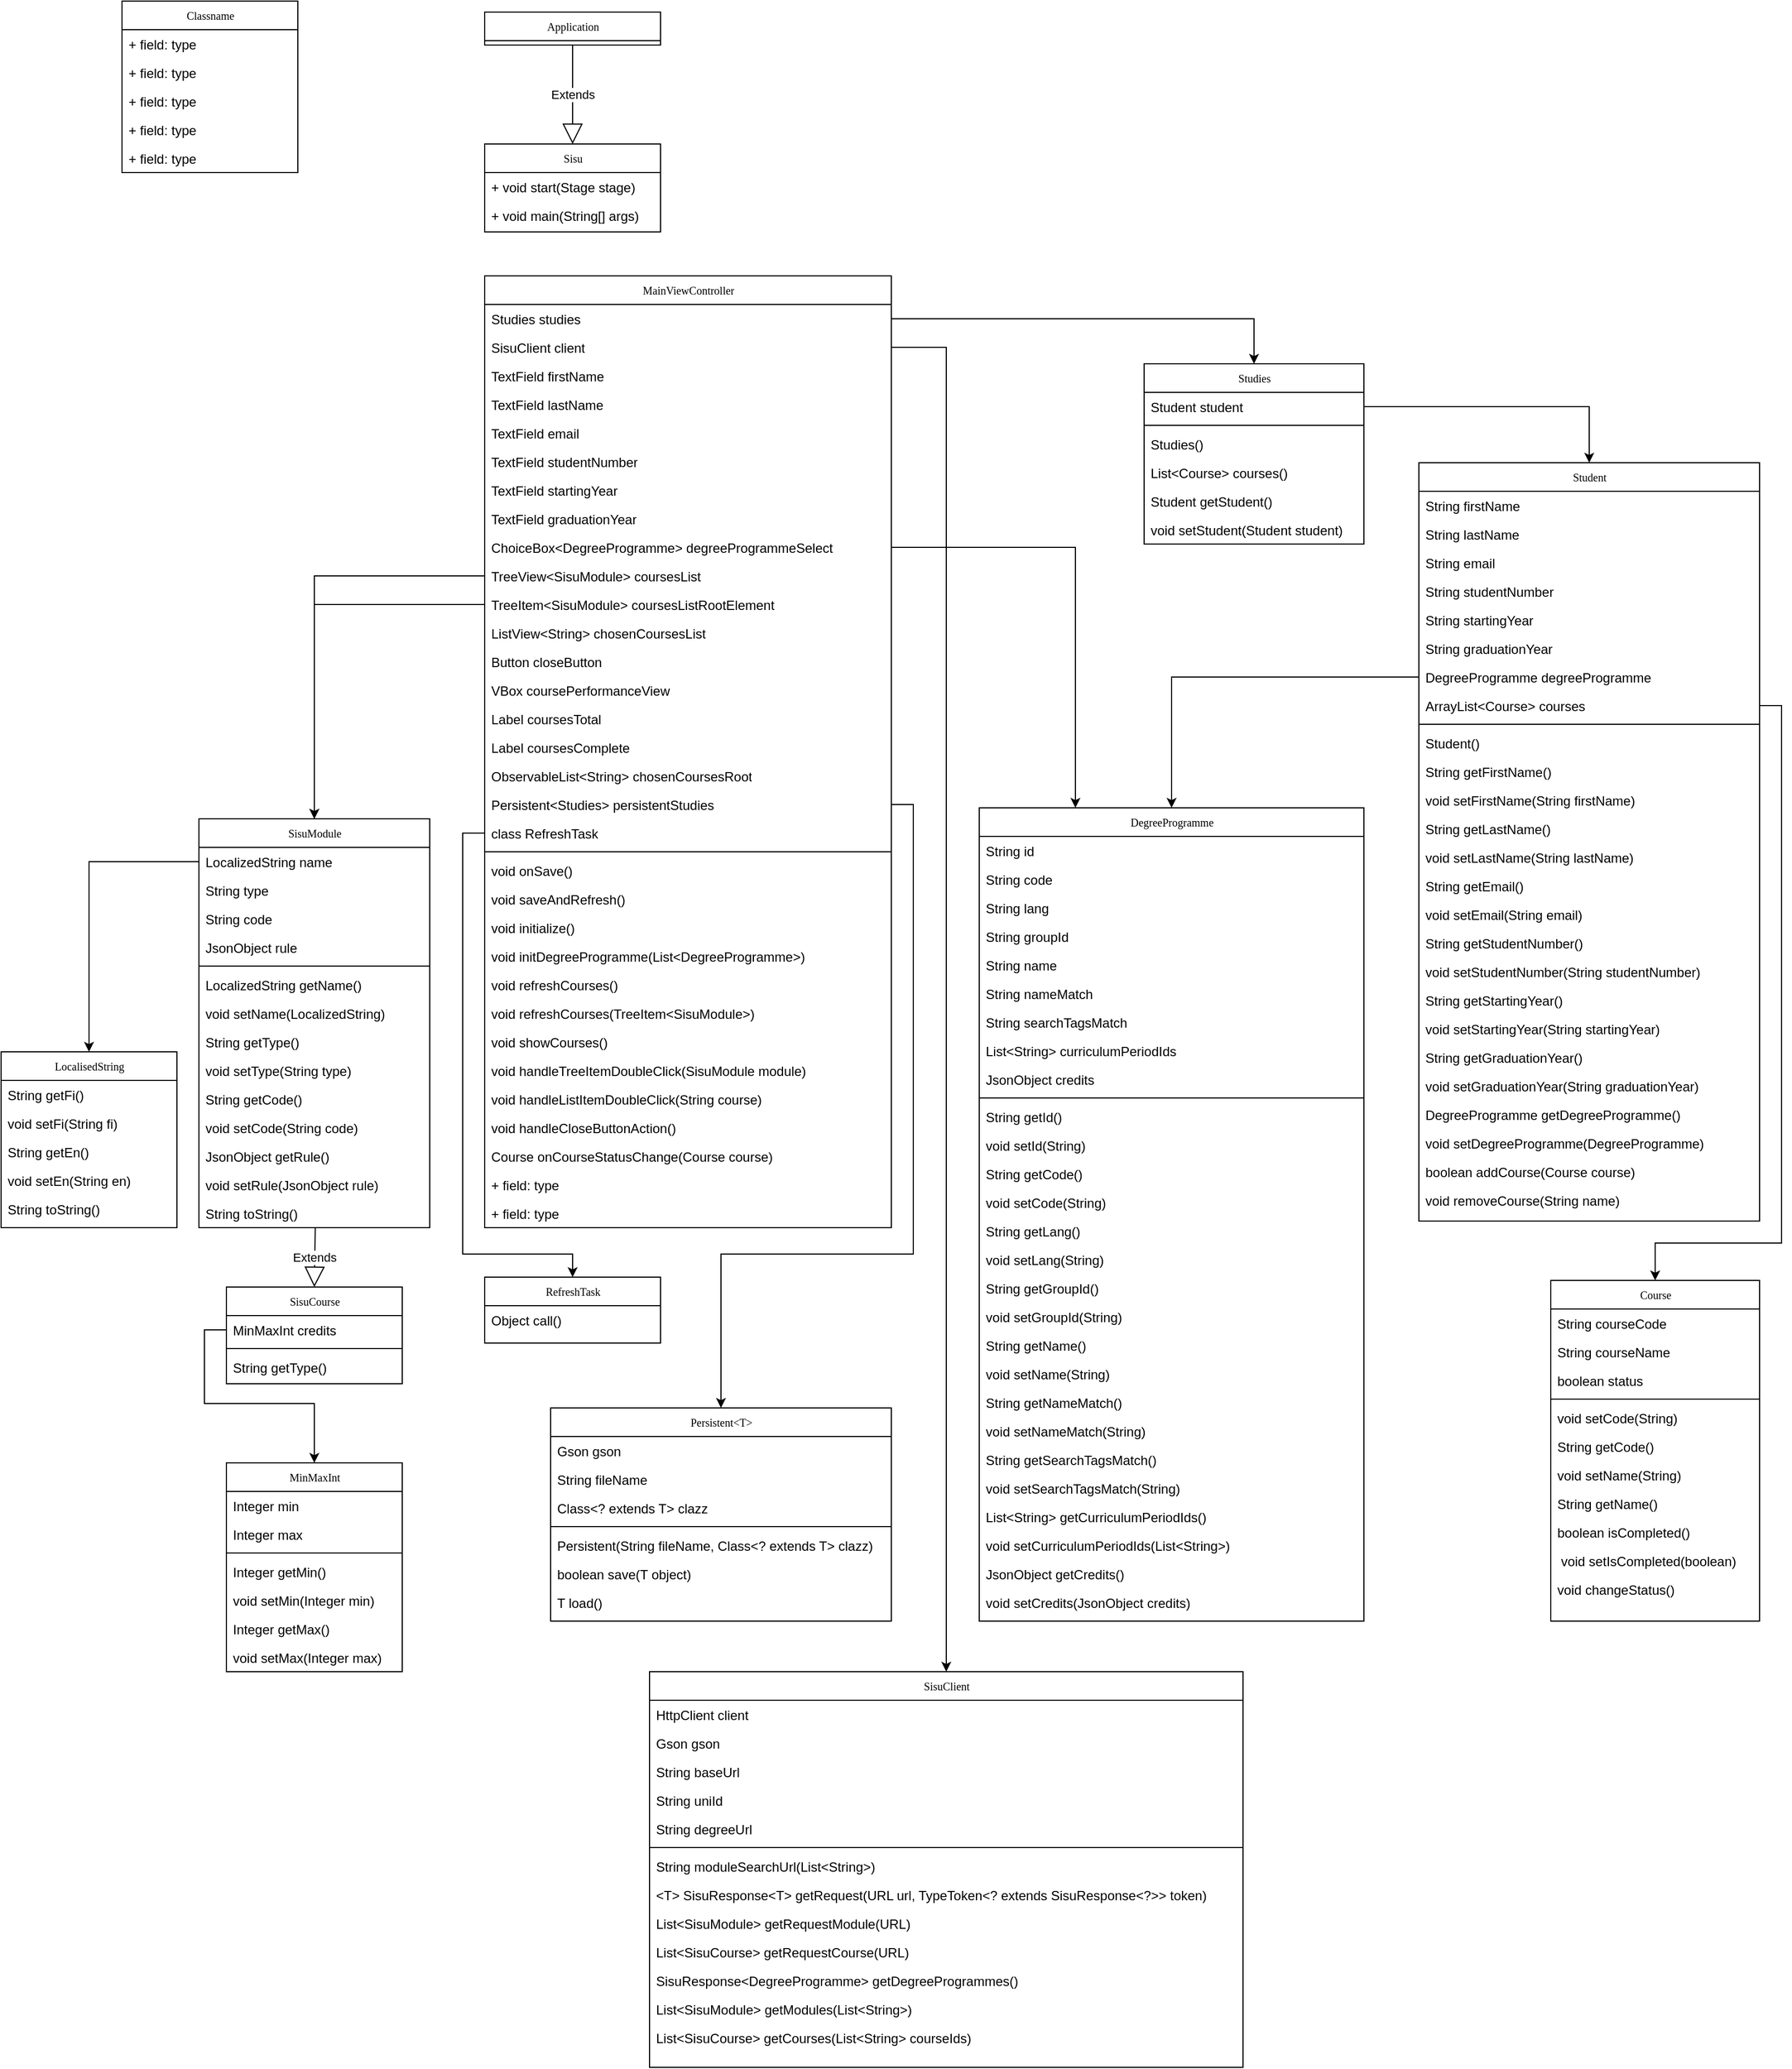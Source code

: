 <mxfile version="17.4.6"><diagram name="Page-1" id="c4acf3e9-155e-7222-9cf6-157b1a14988f"><mxGraphModel dx="4405" dy="1983" grid="1" gridSize="10" guides="1" tooltips="1" connect="1" arrows="1" fold="1" page="1" pageScale="1" pageWidth="850" pageHeight="1100" background="none" math="0" shadow="0"><root><mxCell id="0"/><mxCell id="1" parent="0"/><mxCell id="17acba5748e5396b-20" value="Application" style="swimlane;html=1;fontStyle=0;childLayout=stackLayout;horizontal=1;startSize=26;fillColor=none;horizontalStack=0;resizeParent=1;resizeLast=0;collapsible=1;marginBottom=0;swimlaneFillColor=#ffffff;rounded=0;shadow=0;comic=0;labelBackgroundColor=none;strokeWidth=1;fontFamily=Verdana;fontSize=10;align=center;" parent="1" vertex="1"><mxGeometry x="70" y="40" width="160" height="30" as="geometry"/></mxCell><mxCell id="17acba5748e5396b-30" value="Classname" style="swimlane;html=1;fontStyle=0;childLayout=stackLayout;horizontal=1;startSize=26;fillColor=none;horizontalStack=0;resizeParent=1;resizeLast=0;collapsible=1;marginBottom=0;swimlaneFillColor=#ffffff;rounded=0;shadow=0;comic=0;labelBackgroundColor=none;strokeWidth=1;fontFamily=Verdana;fontSize=10;align=center;" parent="1" vertex="1"><mxGeometry x="-260" y="30" width="160" height="156" as="geometry"/></mxCell><mxCell id="17acba5748e5396b-32" value="+ field: type" style="text;html=1;strokeColor=none;fillColor=none;align=left;verticalAlign=top;spacingLeft=4;spacingRight=4;whiteSpace=wrap;overflow=hidden;rotatable=0;points=[[0,0.5],[1,0.5]];portConstraint=eastwest;" parent="17acba5748e5396b-30" vertex="1"><mxGeometry y="26" width="160" height="26" as="geometry"/></mxCell><mxCell id="17acba5748e5396b-33" value="+ field: type" style="text;html=1;strokeColor=none;fillColor=none;align=left;verticalAlign=top;spacingLeft=4;spacingRight=4;whiteSpace=wrap;overflow=hidden;rotatable=0;points=[[0,0.5],[1,0.5]];portConstraint=eastwest;" parent="17acba5748e5396b-30" vertex="1"><mxGeometry y="52" width="160" height="26" as="geometry"/></mxCell><mxCell id="17acba5748e5396b-21" value="+ field: type" style="text;html=1;strokeColor=none;fillColor=none;align=left;verticalAlign=top;spacingLeft=4;spacingRight=4;whiteSpace=wrap;overflow=hidden;rotatable=0;points=[[0,0.5],[1,0.5]];portConstraint=eastwest;" parent="17acba5748e5396b-30" vertex="1"><mxGeometry y="78" width="160" height="26" as="geometry"/></mxCell><mxCell id="5A9fKUlDPxrtIdv9nfHw-140" value="+ field: type" style="text;html=1;strokeColor=none;fillColor=none;align=left;verticalAlign=top;spacingLeft=4;spacingRight=4;whiteSpace=wrap;overflow=hidden;rotatable=0;points=[[0,0.5],[1,0.5]];portConstraint=eastwest;" parent="17acba5748e5396b-30" vertex="1"><mxGeometry y="104" width="160" height="26" as="geometry"/></mxCell><mxCell id="5A9fKUlDPxrtIdv9nfHw-151" value="+ field: type" style="text;html=1;strokeColor=none;fillColor=none;align=left;verticalAlign=top;spacingLeft=4;spacingRight=4;whiteSpace=wrap;overflow=hidden;rotatable=0;points=[[0,0.5],[1,0.5]];portConstraint=eastwest;" parent="17acba5748e5396b-30" vertex="1"><mxGeometry y="130" width="160" height="26" as="geometry"/></mxCell><mxCell id="5A9fKUlDPxrtIdv9nfHw-3" value="Sisu" style="swimlane;html=1;fontStyle=0;childLayout=stackLayout;horizontal=1;startSize=26;fillColor=none;horizontalStack=0;resizeParent=1;resizeLast=0;collapsible=1;marginBottom=0;swimlaneFillColor=#ffffff;rounded=0;shadow=0;comic=0;labelBackgroundColor=none;strokeWidth=1;fontFamily=Verdana;fontSize=10;align=center;" parent="1" vertex="1"><mxGeometry x="70" y="160" width="160" height="80" as="geometry"/></mxCell><mxCell id="5A9fKUlDPxrtIdv9nfHw-4" value="+ void start(Stage stage)" style="text;html=1;strokeColor=none;fillColor=none;align=left;verticalAlign=top;spacingLeft=4;spacingRight=4;whiteSpace=wrap;overflow=hidden;rotatable=0;points=[[0,0.5],[1,0.5]];portConstraint=eastwest;" parent="5A9fKUlDPxrtIdv9nfHw-3" vertex="1"><mxGeometry y="26" width="160" height="26" as="geometry"/></mxCell><mxCell id="5A9fKUlDPxrtIdv9nfHw-5" value="+ void main(String[] args)" style="text;html=1;strokeColor=none;fillColor=none;align=left;verticalAlign=top;spacingLeft=4;spacingRight=4;whiteSpace=wrap;overflow=hidden;rotatable=0;points=[[0,0.5],[1,0.5]];portConstraint=eastwest;" parent="5A9fKUlDPxrtIdv9nfHw-3" vertex="1"><mxGeometry y="52" width="160" height="26" as="geometry"/></mxCell><mxCell id="5A9fKUlDPxrtIdv9nfHw-8" value="MainViewController" style="swimlane;html=1;fontStyle=0;childLayout=stackLayout;horizontal=1;startSize=26;fillColor=none;horizontalStack=0;resizeParent=1;resizeLast=0;collapsible=1;marginBottom=0;swimlaneFillColor=#ffffff;rounded=0;shadow=0;comic=0;labelBackgroundColor=none;strokeWidth=1;fontFamily=Verdana;fontSize=10;align=center;" parent="1" vertex="1"><mxGeometry x="70" y="280" width="370" height="866" as="geometry"/></mxCell><mxCell id="5A9fKUlDPxrtIdv9nfHw-9" value="Studies studies" style="text;html=1;strokeColor=none;fillColor=none;align=left;verticalAlign=top;spacingLeft=4;spacingRight=4;whiteSpace=wrap;overflow=hidden;rotatable=0;points=[[0,0.5],[1,0.5]];portConstraint=eastwest;" parent="5A9fKUlDPxrtIdv9nfHw-8" vertex="1"><mxGeometry y="26" width="370" height="26" as="geometry"/></mxCell><mxCell id="5A9fKUlDPxrtIdv9nfHw-10" value="SisuClient client" style="text;html=1;strokeColor=none;fillColor=none;align=left;verticalAlign=top;spacingLeft=4;spacingRight=4;whiteSpace=wrap;overflow=hidden;rotatable=0;points=[[0,0.5],[1,0.5]];portConstraint=eastwest;" parent="5A9fKUlDPxrtIdv9nfHw-8" vertex="1"><mxGeometry y="52" width="370" height="26" as="geometry"/></mxCell><mxCell id="5A9fKUlDPxrtIdv9nfHw-11" value="TextField firstName" style="text;html=1;strokeColor=none;fillColor=none;align=left;verticalAlign=top;spacingLeft=4;spacingRight=4;whiteSpace=wrap;overflow=hidden;rotatable=0;points=[[0,0.5],[1,0.5]];portConstraint=eastwest;" parent="5A9fKUlDPxrtIdv9nfHw-8" vertex="1"><mxGeometry y="78" width="370" height="26" as="geometry"/></mxCell><mxCell id="5A9fKUlDPxrtIdv9nfHw-15" value="TextField lastName" style="text;html=1;strokeColor=none;fillColor=none;align=left;verticalAlign=top;spacingLeft=4;spacingRight=4;whiteSpace=wrap;overflow=hidden;rotatable=0;points=[[0,0.5],[1,0.5]];portConstraint=eastwest;" parent="5A9fKUlDPxrtIdv9nfHw-8" vertex="1"><mxGeometry y="104" width="370" height="26" as="geometry"/></mxCell><mxCell id="5A9fKUlDPxrtIdv9nfHw-14" value="TextField email" style="text;html=1;strokeColor=none;fillColor=none;align=left;verticalAlign=top;spacingLeft=4;spacingRight=4;whiteSpace=wrap;overflow=hidden;rotatable=0;points=[[0,0.5],[1,0.5]];portConstraint=eastwest;" parent="5A9fKUlDPxrtIdv9nfHw-8" vertex="1"><mxGeometry y="130" width="370" height="26" as="geometry"/></mxCell><mxCell id="5A9fKUlDPxrtIdv9nfHw-18" value="TextField studentNumber" style="text;html=1;strokeColor=none;fillColor=none;align=left;verticalAlign=top;spacingLeft=4;spacingRight=4;whiteSpace=wrap;overflow=hidden;rotatable=0;points=[[0,0.5],[1,0.5]];portConstraint=eastwest;" parent="5A9fKUlDPxrtIdv9nfHw-8" vertex="1"><mxGeometry y="156" width="370" height="26" as="geometry"/></mxCell><mxCell id="5A9fKUlDPxrtIdv9nfHw-16" value="TextField startingYear" style="text;html=1;strokeColor=none;fillColor=none;align=left;verticalAlign=top;spacingLeft=4;spacingRight=4;whiteSpace=wrap;overflow=hidden;rotatable=0;points=[[0,0.5],[1,0.5]];portConstraint=eastwest;" parent="5A9fKUlDPxrtIdv9nfHw-8" vertex="1"><mxGeometry y="182" width="370" height="26" as="geometry"/></mxCell><mxCell id="5A9fKUlDPxrtIdv9nfHw-20" value="TextField graduationYear" style="text;html=1;strokeColor=none;fillColor=none;align=left;verticalAlign=top;spacingLeft=4;spacingRight=4;whiteSpace=wrap;overflow=hidden;rotatable=0;points=[[0,0.5],[1,0.5]];portConstraint=eastwest;" parent="5A9fKUlDPxrtIdv9nfHw-8" vertex="1"><mxGeometry y="208" width="370" height="26" as="geometry"/></mxCell><mxCell id="5A9fKUlDPxrtIdv9nfHw-19" value="ChoiceBox&amp;lt;DegreeProgramme&amp;gt; degreeProgrammeSelect" style="text;html=1;strokeColor=none;fillColor=none;align=left;verticalAlign=top;spacingLeft=4;spacingRight=4;whiteSpace=wrap;overflow=hidden;rotatable=0;points=[[0,0.5],[1,0.5]];portConstraint=eastwest;" parent="5A9fKUlDPxrtIdv9nfHw-8" vertex="1"><mxGeometry y="234" width="370" height="26" as="geometry"/></mxCell><mxCell id="5A9fKUlDPxrtIdv9nfHw-17" value="TreeView&amp;lt;SisuModule&amp;gt; coursesList" style="text;html=1;strokeColor=none;fillColor=none;align=left;verticalAlign=top;spacingLeft=4;spacingRight=4;whiteSpace=wrap;overflow=hidden;rotatable=0;points=[[0,0.5],[1,0.5]];portConstraint=eastwest;" parent="5A9fKUlDPxrtIdv9nfHw-8" vertex="1"><mxGeometry y="260" width="370" height="26" as="geometry"/></mxCell><mxCell id="5A9fKUlDPxrtIdv9nfHw-13" value="TreeItem&amp;lt;SisuModule&amp;gt; coursesListRootElement" style="text;html=1;strokeColor=none;fillColor=none;align=left;verticalAlign=top;spacingLeft=4;spacingRight=4;whiteSpace=wrap;overflow=hidden;rotatable=0;points=[[0,0.5],[1,0.5]];portConstraint=eastwest;" parent="5A9fKUlDPxrtIdv9nfHw-8" vertex="1"><mxGeometry y="286" width="370" height="26" as="geometry"/></mxCell><mxCell id="5A9fKUlDPxrtIdv9nfHw-23" value="ListView&amp;lt;String&amp;gt; chosenCoursesList" style="text;html=1;strokeColor=none;fillColor=none;align=left;verticalAlign=top;spacingLeft=4;spacingRight=4;whiteSpace=wrap;overflow=hidden;rotatable=0;points=[[0,0.5],[1,0.5]];portConstraint=eastwest;" parent="5A9fKUlDPxrtIdv9nfHw-8" vertex="1"><mxGeometry y="312" width="370" height="26" as="geometry"/></mxCell><mxCell id="5A9fKUlDPxrtIdv9nfHw-24" value="Button closeButton" style="text;html=1;strokeColor=none;fillColor=none;align=left;verticalAlign=top;spacingLeft=4;spacingRight=4;whiteSpace=wrap;overflow=hidden;rotatable=0;points=[[0,0.5],[1,0.5]];portConstraint=eastwest;" parent="5A9fKUlDPxrtIdv9nfHw-8" vertex="1"><mxGeometry y="338" width="370" height="26" as="geometry"/></mxCell><mxCell id="5A9fKUlDPxrtIdv9nfHw-21" value="VBox coursePerformanceView" style="text;html=1;strokeColor=none;fillColor=none;align=left;verticalAlign=top;spacingLeft=4;spacingRight=4;whiteSpace=wrap;overflow=hidden;rotatable=0;points=[[0,0.5],[1,0.5]];portConstraint=eastwest;" parent="5A9fKUlDPxrtIdv9nfHw-8" vertex="1"><mxGeometry y="364" width="370" height="26" as="geometry"/></mxCell><mxCell id="5A9fKUlDPxrtIdv9nfHw-27" value="Label coursesTotal" style="text;html=1;strokeColor=none;fillColor=none;align=left;verticalAlign=top;spacingLeft=4;spacingRight=4;whiteSpace=wrap;overflow=hidden;rotatable=0;points=[[0,0.5],[1,0.5]];portConstraint=eastwest;" parent="5A9fKUlDPxrtIdv9nfHw-8" vertex="1"><mxGeometry y="390" width="370" height="26" as="geometry"/></mxCell><mxCell id="5A9fKUlDPxrtIdv9nfHw-26" value="Label coursesComplete" style="text;html=1;strokeColor=none;fillColor=none;align=left;verticalAlign=top;spacingLeft=4;spacingRight=4;whiteSpace=wrap;overflow=hidden;rotatable=0;points=[[0,0.5],[1,0.5]];portConstraint=eastwest;" parent="5A9fKUlDPxrtIdv9nfHw-8" vertex="1"><mxGeometry y="416" width="370" height="26" as="geometry"/></mxCell><mxCell id="5A9fKUlDPxrtIdv9nfHw-29" value="ObservableList&amp;lt;String&amp;gt; chosenCoursesRoot" style="text;html=1;strokeColor=none;fillColor=none;align=left;verticalAlign=top;spacingLeft=4;spacingRight=4;whiteSpace=wrap;overflow=hidden;rotatable=0;points=[[0,0.5],[1,0.5]];portConstraint=eastwest;" parent="5A9fKUlDPxrtIdv9nfHw-8" vertex="1"><mxGeometry y="442" width="370" height="26" as="geometry"/></mxCell><mxCell id="5A9fKUlDPxrtIdv9nfHw-28" value="Persistent&amp;lt;Studies&amp;gt; persistentStudies" style="text;html=1;strokeColor=none;fillColor=none;align=left;verticalAlign=top;spacingLeft=4;spacingRight=4;whiteSpace=wrap;overflow=hidden;rotatable=0;points=[[0,0.5],[1,0.5]];portConstraint=eastwest;" parent="5A9fKUlDPxrtIdv9nfHw-8" vertex="1"><mxGeometry y="468" width="370" height="26" as="geometry"/></mxCell><mxCell id="5A9fKUlDPxrtIdv9nfHw-35" value="class RefreshTask" style="text;html=1;strokeColor=none;fillColor=none;align=left;verticalAlign=top;spacingLeft=4;spacingRight=4;whiteSpace=wrap;overflow=hidden;rotatable=0;points=[[0,0.5],[1,0.5]];portConstraint=eastwest;" parent="5A9fKUlDPxrtIdv9nfHw-8" vertex="1"><mxGeometry y="494" width="370" height="26" as="geometry"/></mxCell><mxCell id="5A9fKUlDPxrtIdv9nfHw-12" value="" style="line;strokeWidth=1;fillColor=none;align=left;verticalAlign=middle;spacingTop=-1;spacingLeft=3;spacingRight=3;rotatable=0;labelPosition=right;points=[];portConstraint=eastwest;" parent="5A9fKUlDPxrtIdv9nfHw-8" vertex="1"><mxGeometry y="520" width="370" height="8" as="geometry"/></mxCell><mxCell id="5A9fKUlDPxrtIdv9nfHw-25" value="void onSave()" style="text;html=1;strokeColor=none;fillColor=none;align=left;verticalAlign=top;spacingLeft=4;spacingRight=4;whiteSpace=wrap;overflow=hidden;rotatable=0;points=[[0,0.5],[1,0.5]];portConstraint=eastwest;" parent="5A9fKUlDPxrtIdv9nfHw-8" vertex="1"><mxGeometry y="528" width="370" height="26" as="geometry"/></mxCell><mxCell id="5A9fKUlDPxrtIdv9nfHw-22" value="void saveAndRefresh()" style="text;html=1;strokeColor=none;fillColor=none;align=left;verticalAlign=top;spacingLeft=4;spacingRight=4;whiteSpace=wrap;overflow=hidden;rotatable=0;points=[[0,0.5],[1,0.5]];portConstraint=eastwest;" parent="5A9fKUlDPxrtIdv9nfHw-8" vertex="1"><mxGeometry y="554" width="370" height="26" as="geometry"/></mxCell><mxCell id="5A9fKUlDPxrtIdv9nfHw-31" value="void initialize()" style="text;html=1;strokeColor=none;fillColor=none;align=left;verticalAlign=top;spacingLeft=4;spacingRight=4;whiteSpace=wrap;overflow=hidden;rotatable=0;points=[[0,0.5],[1,0.5]];portConstraint=eastwest;" parent="5A9fKUlDPxrtIdv9nfHw-8" vertex="1"><mxGeometry y="580" width="370" height="26" as="geometry"/></mxCell><mxCell id="5A9fKUlDPxrtIdv9nfHw-34" value="void initDegreeProgramme(List&amp;lt;DegreeProgramme&amp;gt;)" style="text;html=1;strokeColor=none;fillColor=none;align=left;verticalAlign=top;spacingLeft=4;spacingRight=4;whiteSpace=wrap;overflow=hidden;rotatable=0;points=[[0,0.5],[1,0.5]];portConstraint=eastwest;" parent="5A9fKUlDPxrtIdv9nfHw-8" vertex="1"><mxGeometry y="606" width="370" height="26" as="geometry"/></mxCell><mxCell id="5A9fKUlDPxrtIdv9nfHw-33" value="void refreshCourses()" style="text;html=1;strokeColor=none;fillColor=none;align=left;verticalAlign=top;spacingLeft=4;spacingRight=4;whiteSpace=wrap;overflow=hidden;rotatable=0;points=[[0,0.5],[1,0.5]];portConstraint=eastwest;" parent="5A9fKUlDPxrtIdv9nfHw-8" vertex="1"><mxGeometry y="632" width="370" height="26" as="geometry"/></mxCell><mxCell id="5A9fKUlDPxrtIdv9nfHw-36" value="void refreshCourses(TreeItem&amp;lt;SisuModule&amp;gt;)" style="text;html=1;strokeColor=none;fillColor=none;align=left;verticalAlign=top;spacingLeft=4;spacingRight=4;whiteSpace=wrap;overflow=hidden;rotatable=0;points=[[0,0.5],[1,0.5]];portConstraint=eastwest;" parent="5A9fKUlDPxrtIdv9nfHw-8" vertex="1"><mxGeometry y="658" width="370" height="26" as="geometry"/></mxCell><mxCell id="5A9fKUlDPxrtIdv9nfHw-32" value="void showCourses()" style="text;html=1;strokeColor=none;fillColor=none;align=left;verticalAlign=top;spacingLeft=4;spacingRight=4;whiteSpace=wrap;overflow=hidden;rotatable=0;points=[[0,0.5],[1,0.5]];portConstraint=eastwest;" parent="5A9fKUlDPxrtIdv9nfHw-8" vertex="1"><mxGeometry y="684" width="370" height="26" as="geometry"/></mxCell><mxCell id="5A9fKUlDPxrtIdv9nfHw-37" value="void handleTreeItemDoubleClick(SisuModule module)" style="text;html=1;strokeColor=none;fillColor=none;align=left;verticalAlign=top;spacingLeft=4;spacingRight=4;whiteSpace=wrap;overflow=hidden;rotatable=0;points=[[0,0.5],[1,0.5]];portConstraint=eastwest;" parent="5A9fKUlDPxrtIdv9nfHw-8" vertex="1"><mxGeometry y="710" width="370" height="26" as="geometry"/></mxCell><mxCell id="5A9fKUlDPxrtIdv9nfHw-40" value="void handleListItemDoubleClick(String course)" style="text;html=1;strokeColor=none;fillColor=none;align=left;verticalAlign=top;spacingLeft=4;spacingRight=4;whiteSpace=wrap;overflow=hidden;rotatable=0;points=[[0,0.5],[1,0.5]];portConstraint=eastwest;" parent="5A9fKUlDPxrtIdv9nfHw-8" vertex="1"><mxGeometry y="736" width="370" height="26" as="geometry"/></mxCell><mxCell id="5A9fKUlDPxrtIdv9nfHw-39" value="void handleCloseButtonAction()" style="text;html=1;strokeColor=none;fillColor=none;align=left;verticalAlign=top;spacingLeft=4;spacingRight=4;whiteSpace=wrap;overflow=hidden;rotatable=0;points=[[0,0.5],[1,0.5]];portConstraint=eastwest;" parent="5A9fKUlDPxrtIdv9nfHw-8" vertex="1"><mxGeometry y="762" width="370" height="26" as="geometry"/></mxCell><mxCell id="5A9fKUlDPxrtIdv9nfHw-38" value="Course onCourseStatusChange(Course course)" style="text;html=1;strokeColor=none;fillColor=none;align=left;verticalAlign=top;spacingLeft=4;spacingRight=4;whiteSpace=wrap;overflow=hidden;rotatable=0;points=[[0,0.5],[1,0.5]];portConstraint=eastwest;" parent="5A9fKUlDPxrtIdv9nfHw-8" vertex="1"><mxGeometry y="788" width="370" height="26" as="geometry"/></mxCell><mxCell id="5A9fKUlDPxrtIdv9nfHw-30" value="+ field: type" style="text;html=1;strokeColor=none;fillColor=none;align=left;verticalAlign=top;spacingLeft=4;spacingRight=4;whiteSpace=wrap;overflow=hidden;rotatable=0;points=[[0,0.5],[1,0.5]];portConstraint=eastwest;" parent="5A9fKUlDPxrtIdv9nfHw-8" vertex="1"><mxGeometry y="814" width="370" height="26" as="geometry"/></mxCell><mxCell id="5A9fKUlDPxrtIdv9nfHw-41" value="+ field: type" style="text;html=1;strokeColor=none;fillColor=none;align=left;verticalAlign=top;spacingLeft=4;spacingRight=4;whiteSpace=wrap;overflow=hidden;rotatable=0;points=[[0,0.5],[1,0.5]];portConstraint=eastwest;" parent="5A9fKUlDPxrtIdv9nfHw-8" vertex="1"><mxGeometry y="840" width="370" height="26" as="geometry"/></mxCell><mxCell id="5A9fKUlDPxrtIdv9nfHw-42" value="RefreshTask" style="swimlane;html=1;fontStyle=0;childLayout=stackLayout;horizontal=1;startSize=26;fillColor=none;horizontalStack=0;resizeParent=1;resizeLast=0;collapsible=1;marginBottom=0;swimlaneFillColor=#ffffff;rounded=0;shadow=0;comic=0;labelBackgroundColor=none;strokeWidth=1;fontFamily=Verdana;fontSize=10;align=center;" parent="1" vertex="1"><mxGeometry x="70" y="1191" width="160" height="60" as="geometry"/></mxCell><mxCell id="5A9fKUlDPxrtIdv9nfHw-43" value="Object call()" style="text;html=1;strokeColor=none;fillColor=none;align=left;verticalAlign=top;spacingLeft=4;spacingRight=4;whiteSpace=wrap;overflow=hidden;rotatable=0;points=[[0,0.5],[1,0.5]];portConstraint=eastwest;" parent="5A9fKUlDPxrtIdv9nfHw-42" vertex="1"><mxGeometry y="26" width="160" height="26" as="geometry"/></mxCell><mxCell id="5A9fKUlDPxrtIdv9nfHw-46" style="edgeStyle=orthogonalEdgeStyle;rounded=0;orthogonalLoop=1;jettySize=auto;html=1;entryX=0.5;entryY=0;entryDx=0;entryDy=0;" parent="1" source="5A9fKUlDPxrtIdv9nfHw-35" target="5A9fKUlDPxrtIdv9nfHw-42" edge="1"><mxGeometry relative="1" as="geometry"><Array as="points"><mxPoint x="50" y="787"/><mxPoint x="50" y="1170"/><mxPoint x="150" y="1170"/></Array></mxGeometry></mxCell><mxCell id="5A9fKUlDPxrtIdv9nfHw-47" value="SisuClient" style="swimlane;html=1;fontStyle=0;childLayout=stackLayout;horizontal=1;startSize=26;fillColor=none;horizontalStack=0;resizeParent=1;resizeLast=0;collapsible=1;marginBottom=0;swimlaneFillColor=#ffffff;rounded=0;shadow=0;comic=0;labelBackgroundColor=none;strokeWidth=1;fontFamily=Verdana;fontSize=10;align=center;" parent="1" vertex="1"><mxGeometry x="220" y="1550" width="540" height="360" as="geometry"/></mxCell><mxCell id="5A9fKUlDPxrtIdv9nfHw-48" value="HttpClient client" style="text;html=1;strokeColor=none;fillColor=none;align=left;verticalAlign=top;spacingLeft=4;spacingRight=4;whiteSpace=wrap;overflow=hidden;rotatable=0;points=[[0,0.5],[1,0.5]];portConstraint=eastwest;" parent="5A9fKUlDPxrtIdv9nfHw-47" vertex="1"><mxGeometry y="26" width="540" height="26" as="geometry"/></mxCell><mxCell id="5A9fKUlDPxrtIdv9nfHw-49" value="Gson gson" style="text;html=1;strokeColor=none;fillColor=none;align=left;verticalAlign=top;spacingLeft=4;spacingRight=4;whiteSpace=wrap;overflow=hidden;rotatable=0;points=[[0,0.5],[1,0.5]];portConstraint=eastwest;" parent="5A9fKUlDPxrtIdv9nfHw-47" vertex="1"><mxGeometry y="52" width="540" height="26" as="geometry"/></mxCell><mxCell id="5A9fKUlDPxrtIdv9nfHw-50" value="String baseUrl" style="text;html=1;strokeColor=none;fillColor=none;align=left;verticalAlign=top;spacingLeft=4;spacingRight=4;whiteSpace=wrap;overflow=hidden;rotatable=0;points=[[0,0.5],[1,0.5]];portConstraint=eastwest;" parent="5A9fKUlDPxrtIdv9nfHw-47" vertex="1"><mxGeometry y="78" width="540" height="26" as="geometry"/></mxCell><mxCell id="5A9fKUlDPxrtIdv9nfHw-52" value="String uniId" style="text;html=1;strokeColor=none;fillColor=none;align=left;verticalAlign=top;spacingLeft=4;spacingRight=4;whiteSpace=wrap;overflow=hidden;rotatable=0;points=[[0,0.5],[1,0.5]];portConstraint=eastwest;" parent="5A9fKUlDPxrtIdv9nfHw-47" vertex="1"><mxGeometry y="104" width="540" height="26" as="geometry"/></mxCell><mxCell id="5A9fKUlDPxrtIdv9nfHw-55" value="String degreeUrl" style="text;html=1;strokeColor=none;fillColor=none;align=left;verticalAlign=top;spacingLeft=4;spacingRight=4;whiteSpace=wrap;overflow=hidden;rotatable=0;points=[[0,0.5],[1,0.5]];portConstraint=eastwest;" parent="5A9fKUlDPxrtIdv9nfHw-47" vertex="1"><mxGeometry y="130" width="540" height="26" as="geometry"/></mxCell><mxCell id="5A9fKUlDPxrtIdv9nfHw-59" value="" style="line;strokeWidth=1;fillColor=none;align=left;verticalAlign=middle;spacingTop=-1;spacingLeft=3;spacingRight=3;rotatable=0;labelPosition=right;points=[];portConstraint=eastwest;" parent="5A9fKUlDPxrtIdv9nfHw-47" vertex="1"><mxGeometry y="156" width="540" height="8" as="geometry"/></mxCell><mxCell id="5A9fKUlDPxrtIdv9nfHw-56" value="String moduleSearchUrl(List&amp;lt;String&amp;gt;)" style="text;html=1;strokeColor=none;fillColor=none;align=left;verticalAlign=top;spacingLeft=4;spacingRight=4;whiteSpace=wrap;overflow=hidden;rotatable=0;points=[[0,0.5],[1,0.5]];portConstraint=eastwest;" parent="5A9fKUlDPxrtIdv9nfHw-47" vertex="1"><mxGeometry y="164" width="540" height="26" as="geometry"/></mxCell><mxCell id="5A9fKUlDPxrtIdv9nfHw-61" value="&amp;lt;T&amp;gt; SisuResponse&amp;lt;T&amp;gt; getRequest(URL url, TypeToken&amp;lt;? extends SisuResponse&amp;lt;?&amp;gt;&amp;gt; token)" style="text;html=1;strokeColor=none;fillColor=none;align=left;verticalAlign=top;spacingLeft=4;spacingRight=4;whiteSpace=wrap;overflow=hidden;rotatable=0;points=[[0,0.5],[1,0.5]];portConstraint=eastwest;" parent="5A9fKUlDPxrtIdv9nfHw-47" vertex="1"><mxGeometry y="190" width="540" height="26" as="geometry"/></mxCell><mxCell id="5A9fKUlDPxrtIdv9nfHw-63" value="List&amp;lt;SisuModule&amp;gt; getRequestModule(URL)" style="text;html=1;strokeColor=none;fillColor=none;align=left;verticalAlign=top;spacingLeft=4;spacingRight=4;whiteSpace=wrap;overflow=hidden;rotatable=0;points=[[0,0.5],[1,0.5]];portConstraint=eastwest;" parent="5A9fKUlDPxrtIdv9nfHw-47" vertex="1"><mxGeometry y="216" width="540" height="26" as="geometry"/></mxCell><mxCell id="5A9fKUlDPxrtIdv9nfHw-64" value="List&amp;lt;SisuCourse&amp;gt; getRequestCourse(URL)" style="text;html=1;strokeColor=none;fillColor=none;align=left;verticalAlign=top;spacingLeft=4;spacingRight=4;whiteSpace=wrap;overflow=hidden;rotatable=0;points=[[0,0.5],[1,0.5]];portConstraint=eastwest;" parent="5A9fKUlDPxrtIdv9nfHw-47" vertex="1"><mxGeometry y="242" width="540" height="26" as="geometry"/></mxCell><mxCell id="5A9fKUlDPxrtIdv9nfHw-60" value="SisuResponse&amp;lt;DegreeProgramme&amp;gt; getDegreeProgrammes()" style="text;html=1;strokeColor=none;fillColor=none;align=left;verticalAlign=top;spacingLeft=4;spacingRight=4;whiteSpace=wrap;overflow=hidden;rotatable=0;points=[[0,0.5],[1,0.5]];portConstraint=eastwest;" parent="5A9fKUlDPxrtIdv9nfHw-47" vertex="1"><mxGeometry y="268" width="540" height="26" as="geometry"/></mxCell><mxCell id="5A9fKUlDPxrtIdv9nfHw-53" value="List&amp;lt;SisuModule&amp;gt; getModules(List&amp;lt;String&amp;gt;)" style="text;html=1;strokeColor=none;fillColor=none;align=left;verticalAlign=top;spacingLeft=4;spacingRight=4;whiteSpace=wrap;overflow=hidden;rotatable=0;points=[[0,0.5],[1,0.5]];portConstraint=eastwest;" parent="5A9fKUlDPxrtIdv9nfHw-47" vertex="1"><mxGeometry y="294" width="540" height="26" as="geometry"/></mxCell><mxCell id="5A9fKUlDPxrtIdv9nfHw-67" value="List&amp;lt;SisuCourse&amp;gt; getCourses(List&amp;lt;String&amp;gt; courseIds)" style="text;html=1;strokeColor=none;fillColor=none;align=left;verticalAlign=top;spacingLeft=4;spacingRight=4;whiteSpace=wrap;overflow=hidden;rotatable=0;points=[[0,0.5],[1,0.5]];portConstraint=eastwest;" parent="5A9fKUlDPxrtIdv9nfHw-47" vertex="1"><mxGeometry y="320" width="540" height="26" as="geometry"/></mxCell><mxCell id="5A9fKUlDPxrtIdv9nfHw-68" style="edgeStyle=orthogonalEdgeStyle;rounded=0;orthogonalLoop=1;jettySize=auto;html=1;entryX=0.5;entryY=0;entryDx=0;entryDy=0;" parent="1" source="5A9fKUlDPxrtIdv9nfHw-10" target="5A9fKUlDPxrtIdv9nfHw-47" edge="1"><mxGeometry relative="1" as="geometry"/></mxCell><mxCell id="5A9fKUlDPxrtIdv9nfHw-69" value="Studies" style="swimlane;html=1;fontStyle=0;childLayout=stackLayout;horizontal=1;startSize=26;fillColor=none;horizontalStack=0;resizeParent=1;resizeLast=0;collapsible=1;marginBottom=0;swimlaneFillColor=#ffffff;rounded=0;shadow=0;comic=0;labelBackgroundColor=none;strokeWidth=1;fontFamily=Verdana;fontSize=10;align=center;" parent="1" vertex="1"><mxGeometry x="670" y="360" width="200" height="164" as="geometry"/></mxCell><mxCell id="5A9fKUlDPxrtIdv9nfHw-70" value="Student student" style="text;html=1;strokeColor=none;fillColor=none;align=left;verticalAlign=top;spacingLeft=4;spacingRight=4;whiteSpace=wrap;overflow=hidden;rotatable=0;points=[[0,0.5],[1,0.5]];portConstraint=eastwest;" parent="5A9fKUlDPxrtIdv9nfHw-69" vertex="1"><mxGeometry y="26" width="200" height="26" as="geometry"/></mxCell><mxCell id="5A9fKUlDPxrtIdv9nfHw-73" value="" style="line;strokeWidth=1;fillColor=none;align=left;verticalAlign=middle;spacingTop=-1;spacingLeft=3;spacingRight=3;rotatable=0;labelPosition=right;points=[];portConstraint=eastwest;" parent="5A9fKUlDPxrtIdv9nfHw-69" vertex="1"><mxGeometry y="52" width="200" height="8" as="geometry"/></mxCell><mxCell id="5A9fKUlDPxrtIdv9nfHw-71" value="Studies()" style="text;html=1;strokeColor=none;fillColor=none;align=left;verticalAlign=top;spacingLeft=4;spacingRight=4;whiteSpace=wrap;overflow=hidden;rotatable=0;points=[[0,0.5],[1,0.5]];portConstraint=eastwest;" parent="5A9fKUlDPxrtIdv9nfHw-69" vertex="1"><mxGeometry y="60" width="200" height="26" as="geometry"/></mxCell><mxCell id="5A9fKUlDPxrtIdv9nfHw-72" value="List&amp;lt;Course&amp;gt; courses()" style="text;html=1;strokeColor=none;fillColor=none;align=left;verticalAlign=top;spacingLeft=4;spacingRight=4;whiteSpace=wrap;overflow=hidden;rotatable=0;points=[[0,0.5],[1,0.5]];portConstraint=eastwest;" parent="5A9fKUlDPxrtIdv9nfHw-69" vertex="1"><mxGeometry y="86" width="200" height="26" as="geometry"/></mxCell><mxCell id="5A9fKUlDPxrtIdv9nfHw-65" value="Student getStudent()" style="text;html=1;strokeColor=none;fillColor=none;align=left;verticalAlign=top;spacingLeft=4;spacingRight=4;whiteSpace=wrap;overflow=hidden;rotatable=0;points=[[0,0.5],[1,0.5]];portConstraint=eastwest;" parent="5A9fKUlDPxrtIdv9nfHw-69" vertex="1"><mxGeometry y="112" width="200" height="26" as="geometry"/></mxCell><mxCell id="5A9fKUlDPxrtIdv9nfHw-66" value="void setStudent(Student student)" style="text;html=1;strokeColor=none;fillColor=none;align=left;verticalAlign=top;spacingLeft=4;spacingRight=4;whiteSpace=wrap;overflow=hidden;rotatable=0;points=[[0,0.5],[1,0.5]];portConstraint=eastwest;" parent="5A9fKUlDPxrtIdv9nfHw-69" vertex="1"><mxGeometry y="138" width="200" height="26" as="geometry"/></mxCell><mxCell id="5A9fKUlDPxrtIdv9nfHw-74" style="edgeStyle=orthogonalEdgeStyle;rounded=0;orthogonalLoop=1;jettySize=auto;html=1;entryX=0.5;entryY=0;entryDx=0;entryDy=0;" parent="1" source="5A9fKUlDPxrtIdv9nfHw-9" target="5A9fKUlDPxrtIdv9nfHw-69" edge="1"><mxGeometry relative="1" as="geometry"/></mxCell><mxCell id="5A9fKUlDPxrtIdv9nfHw-75" value="Student" style="swimlane;html=1;fontStyle=0;childLayout=stackLayout;horizontal=1;startSize=26;fillColor=none;horizontalStack=0;resizeParent=1;resizeLast=0;collapsible=1;marginBottom=0;swimlaneFillColor=#ffffff;rounded=0;shadow=0;comic=0;labelBackgroundColor=none;strokeWidth=1;fontFamily=Verdana;fontSize=10;align=center;" parent="1" vertex="1"><mxGeometry x="920" y="450" width="310" height="690" as="geometry"/></mxCell><mxCell id="5A9fKUlDPxrtIdv9nfHw-76" value="String firstName" style="text;html=1;strokeColor=none;fillColor=none;align=left;verticalAlign=top;spacingLeft=4;spacingRight=4;whiteSpace=wrap;overflow=hidden;rotatable=0;points=[[0,0.5],[1,0.5]];portConstraint=eastwest;" parent="5A9fKUlDPxrtIdv9nfHw-75" vertex="1"><mxGeometry y="26" width="310" height="26" as="geometry"/></mxCell><mxCell id="5A9fKUlDPxrtIdv9nfHw-77" value="String lastName" style="text;html=1;strokeColor=none;fillColor=none;align=left;verticalAlign=top;spacingLeft=4;spacingRight=4;whiteSpace=wrap;overflow=hidden;rotatable=0;points=[[0,0.5],[1,0.5]];portConstraint=eastwest;" parent="5A9fKUlDPxrtIdv9nfHw-75" vertex="1"><mxGeometry y="52" width="310" height="26" as="geometry"/></mxCell><mxCell id="5A9fKUlDPxrtIdv9nfHw-78" value="String email" style="text;html=1;strokeColor=none;fillColor=none;align=left;verticalAlign=top;spacingLeft=4;spacingRight=4;whiteSpace=wrap;overflow=hidden;rotatable=0;points=[[0,0.5],[1,0.5]];portConstraint=eastwest;" parent="5A9fKUlDPxrtIdv9nfHw-75" vertex="1"><mxGeometry y="78" width="310" height="26" as="geometry"/></mxCell><mxCell id="5A9fKUlDPxrtIdv9nfHw-58" value="String studentNumber" style="text;html=1;strokeColor=none;fillColor=none;align=left;verticalAlign=top;spacingLeft=4;spacingRight=4;whiteSpace=wrap;overflow=hidden;rotatable=0;points=[[0,0.5],[1,0.5]];portConstraint=eastwest;" parent="5A9fKUlDPxrtIdv9nfHw-75" vertex="1"><mxGeometry y="104" width="310" height="26" as="geometry"/></mxCell><mxCell id="5A9fKUlDPxrtIdv9nfHw-85" value="String startingYear" style="text;html=1;strokeColor=none;fillColor=none;align=left;verticalAlign=top;spacingLeft=4;spacingRight=4;whiteSpace=wrap;overflow=hidden;rotatable=0;points=[[0,0.5],[1,0.5]];portConstraint=eastwest;" parent="5A9fKUlDPxrtIdv9nfHw-75" vertex="1"><mxGeometry y="130" width="310" height="26" as="geometry"/></mxCell><mxCell id="5A9fKUlDPxrtIdv9nfHw-84" value="String graduationYear" style="text;html=1;strokeColor=none;fillColor=none;align=left;verticalAlign=top;spacingLeft=4;spacingRight=4;whiteSpace=wrap;overflow=hidden;rotatable=0;points=[[0,0.5],[1,0.5]];portConstraint=eastwest;" parent="5A9fKUlDPxrtIdv9nfHw-75" vertex="1"><mxGeometry y="156" width="310" height="26" as="geometry"/></mxCell><mxCell id="5A9fKUlDPxrtIdv9nfHw-57" value="DegreeProgramme degreeProgramme" style="text;html=1;strokeColor=none;fillColor=none;align=left;verticalAlign=top;spacingLeft=4;spacingRight=4;whiteSpace=wrap;overflow=hidden;rotatable=0;points=[[0,0.5],[1,0.5]];portConstraint=eastwest;" parent="5A9fKUlDPxrtIdv9nfHw-75" vertex="1"><mxGeometry y="182" width="310" height="26" as="geometry"/></mxCell><mxCell id="5A9fKUlDPxrtIdv9nfHw-83" value="ArrayList&amp;lt;Course&amp;gt; courses" style="text;html=1;strokeColor=none;fillColor=none;align=left;verticalAlign=top;spacingLeft=4;spacingRight=4;whiteSpace=wrap;overflow=hidden;rotatable=0;points=[[0,0.5],[1,0.5]];portConstraint=eastwest;" parent="5A9fKUlDPxrtIdv9nfHw-75" vertex="1"><mxGeometry y="208" width="310" height="26" as="geometry"/></mxCell><mxCell id="5A9fKUlDPxrtIdv9nfHw-79" value="" style="line;strokeWidth=1;fillColor=none;align=left;verticalAlign=middle;spacingTop=-1;spacingLeft=3;spacingRight=3;rotatable=0;labelPosition=right;points=[];portConstraint=eastwest;" parent="5A9fKUlDPxrtIdv9nfHw-75" vertex="1"><mxGeometry y="234" width="310" height="8" as="geometry"/></mxCell><mxCell id="5A9fKUlDPxrtIdv9nfHw-62" value="Student()" style="text;html=1;strokeColor=none;fillColor=none;align=left;verticalAlign=top;spacingLeft=4;spacingRight=4;whiteSpace=wrap;overflow=hidden;rotatable=0;points=[[0,0.5],[1,0.5]];portConstraint=eastwest;" parent="5A9fKUlDPxrtIdv9nfHw-75" vertex="1"><mxGeometry y="242" width="310" height="26" as="geometry"/></mxCell><mxCell id="5A9fKUlDPxrtIdv9nfHw-54" value="String getFirstName()" style="text;html=1;strokeColor=none;fillColor=none;align=left;verticalAlign=top;spacingLeft=4;spacingRight=4;whiteSpace=wrap;overflow=hidden;rotatable=0;points=[[0,0.5],[1,0.5]];portConstraint=eastwest;" parent="5A9fKUlDPxrtIdv9nfHw-75" vertex="1"><mxGeometry y="268" width="310" height="26" as="geometry"/></mxCell><mxCell id="5A9fKUlDPxrtIdv9nfHw-81" value="void setFirstName(String firstName)" style="text;html=1;strokeColor=none;fillColor=none;align=left;verticalAlign=top;spacingLeft=4;spacingRight=4;whiteSpace=wrap;overflow=hidden;rotatable=0;points=[[0,0.5],[1,0.5]];portConstraint=eastwest;" parent="5A9fKUlDPxrtIdv9nfHw-75" vertex="1"><mxGeometry y="294" width="310" height="26" as="geometry"/></mxCell><mxCell id="5A9fKUlDPxrtIdv9nfHw-80" value="String getLastName()" style="text;html=1;strokeColor=none;fillColor=none;align=left;verticalAlign=top;spacingLeft=4;spacingRight=4;whiteSpace=wrap;overflow=hidden;rotatable=0;points=[[0,0.5],[1,0.5]];portConstraint=eastwest;" parent="5A9fKUlDPxrtIdv9nfHw-75" vertex="1"><mxGeometry y="320" width="310" height="26" as="geometry"/></mxCell><mxCell id="5A9fKUlDPxrtIdv9nfHw-82" value="void setLastName(String lastName)" style="text;html=1;strokeColor=none;fillColor=none;align=left;verticalAlign=top;spacingLeft=4;spacingRight=4;whiteSpace=wrap;overflow=hidden;rotatable=0;points=[[0,0.5],[1,0.5]];portConstraint=eastwest;" parent="5A9fKUlDPxrtIdv9nfHw-75" vertex="1"><mxGeometry y="346" width="310" height="26" as="geometry"/></mxCell><mxCell id="5A9fKUlDPxrtIdv9nfHw-89" value="String getEmail()" style="text;html=1;strokeColor=none;fillColor=none;align=left;verticalAlign=top;spacingLeft=4;spacingRight=4;whiteSpace=wrap;overflow=hidden;rotatable=0;points=[[0,0.5],[1,0.5]];portConstraint=eastwest;" parent="5A9fKUlDPxrtIdv9nfHw-75" vertex="1"><mxGeometry y="372" width="310" height="26" as="geometry"/></mxCell><mxCell id="5A9fKUlDPxrtIdv9nfHw-88" value="void setEmail(String email)" style="text;html=1;strokeColor=none;fillColor=none;align=left;verticalAlign=top;spacingLeft=4;spacingRight=4;whiteSpace=wrap;overflow=hidden;rotatable=0;points=[[0,0.5],[1,0.5]];portConstraint=eastwest;" parent="5A9fKUlDPxrtIdv9nfHw-75" vertex="1"><mxGeometry y="398" width="310" height="26" as="geometry"/></mxCell><mxCell id="5A9fKUlDPxrtIdv9nfHw-87" value="String getStudentNumber()" style="text;html=1;strokeColor=none;fillColor=none;align=left;verticalAlign=top;spacingLeft=4;spacingRight=4;whiteSpace=wrap;overflow=hidden;rotatable=0;points=[[0,0.5],[1,0.5]];portConstraint=eastwest;" parent="5A9fKUlDPxrtIdv9nfHw-75" vertex="1"><mxGeometry y="424" width="310" height="26" as="geometry"/></mxCell><mxCell id="5A9fKUlDPxrtIdv9nfHw-86" value="void setStudentNumber(String studentNumber)" style="text;html=1;strokeColor=none;fillColor=none;align=left;verticalAlign=top;spacingLeft=4;spacingRight=4;whiteSpace=wrap;overflow=hidden;rotatable=0;points=[[0,0.5],[1,0.5]];portConstraint=eastwest;" parent="5A9fKUlDPxrtIdv9nfHw-75" vertex="1"><mxGeometry y="450" width="310" height="26" as="geometry"/></mxCell><mxCell id="5A9fKUlDPxrtIdv9nfHw-94" value="String getStartingYear()" style="text;html=1;strokeColor=none;fillColor=none;align=left;verticalAlign=top;spacingLeft=4;spacingRight=4;whiteSpace=wrap;overflow=hidden;rotatable=0;points=[[0,0.5],[1,0.5]];portConstraint=eastwest;" parent="5A9fKUlDPxrtIdv9nfHw-75" vertex="1"><mxGeometry y="476" width="310" height="26" as="geometry"/></mxCell><mxCell id="5A9fKUlDPxrtIdv9nfHw-91" value="void setStartingYear(String startingYear)" style="text;html=1;strokeColor=none;fillColor=none;align=left;verticalAlign=top;spacingLeft=4;spacingRight=4;whiteSpace=wrap;overflow=hidden;rotatable=0;points=[[0,0.5],[1,0.5]];portConstraint=eastwest;" parent="5A9fKUlDPxrtIdv9nfHw-75" vertex="1"><mxGeometry y="502" width="310" height="26" as="geometry"/></mxCell><mxCell id="5A9fKUlDPxrtIdv9nfHw-92" value="String getGraduationYear()" style="text;html=1;strokeColor=none;fillColor=none;align=left;verticalAlign=top;spacingLeft=4;spacingRight=4;whiteSpace=wrap;overflow=hidden;rotatable=0;points=[[0,0.5],[1,0.5]];portConstraint=eastwest;" parent="5A9fKUlDPxrtIdv9nfHw-75" vertex="1"><mxGeometry y="528" width="310" height="26" as="geometry"/></mxCell><mxCell id="5A9fKUlDPxrtIdv9nfHw-90" value="void setGraduationYear(String graduationYear)" style="text;html=1;strokeColor=none;fillColor=none;align=left;verticalAlign=top;spacingLeft=4;spacingRight=4;whiteSpace=wrap;overflow=hidden;rotatable=0;points=[[0,0.5],[1,0.5]];portConstraint=eastwest;" parent="5A9fKUlDPxrtIdv9nfHw-75" vertex="1"><mxGeometry y="554" width="310" height="26" as="geometry"/></mxCell><mxCell id="5A9fKUlDPxrtIdv9nfHw-93" value="DegreeProgramme getDegreeProgramme()" style="text;html=1;strokeColor=none;fillColor=none;align=left;verticalAlign=top;spacingLeft=4;spacingRight=4;whiteSpace=wrap;overflow=hidden;rotatable=0;points=[[0,0.5],[1,0.5]];portConstraint=eastwest;" parent="5A9fKUlDPxrtIdv9nfHw-75" vertex="1"><mxGeometry y="580" width="310" height="26" as="geometry"/></mxCell><mxCell id="5A9fKUlDPxrtIdv9nfHw-98" value="void setDegreeProgramme(DegreeProgramme)" style="text;html=1;strokeColor=none;fillColor=none;align=left;verticalAlign=top;spacingLeft=4;spacingRight=4;whiteSpace=wrap;overflow=hidden;rotatable=0;points=[[0,0.5],[1,0.5]];portConstraint=eastwest;" parent="5A9fKUlDPxrtIdv9nfHw-75" vertex="1"><mxGeometry y="606" width="310" height="26" as="geometry"/></mxCell><mxCell id="5A9fKUlDPxrtIdv9nfHw-97" value="boolean addCourse(Course course)" style="text;html=1;strokeColor=none;fillColor=none;align=left;verticalAlign=top;spacingLeft=4;spacingRight=4;whiteSpace=wrap;overflow=hidden;rotatable=0;points=[[0,0.5],[1,0.5]];portConstraint=eastwest;" parent="5A9fKUlDPxrtIdv9nfHw-75" vertex="1"><mxGeometry y="632" width="310" height="26" as="geometry"/></mxCell><mxCell id="5A9fKUlDPxrtIdv9nfHw-95" value="void removeCourse(String name)" style="text;html=1;strokeColor=none;fillColor=none;align=left;verticalAlign=top;spacingLeft=4;spacingRight=4;whiteSpace=wrap;overflow=hidden;rotatable=0;points=[[0,0.5],[1,0.5]];portConstraint=eastwest;" parent="5A9fKUlDPxrtIdv9nfHw-75" vertex="1"><mxGeometry y="658" width="310" height="26" as="geometry"/></mxCell><mxCell id="5A9fKUlDPxrtIdv9nfHw-100" style="edgeStyle=orthogonalEdgeStyle;rounded=0;orthogonalLoop=1;jettySize=auto;html=1;entryX=0.5;entryY=0;entryDx=0;entryDy=0;" parent="1" source="5A9fKUlDPxrtIdv9nfHw-70" target="5A9fKUlDPxrtIdv9nfHw-75" edge="1"><mxGeometry relative="1" as="geometry"/></mxCell><mxCell id="5A9fKUlDPxrtIdv9nfHw-101" value="Course" style="swimlane;html=1;fontStyle=0;childLayout=stackLayout;horizontal=1;startSize=26;fillColor=none;horizontalStack=0;resizeParent=1;resizeLast=0;collapsible=1;marginBottom=0;swimlaneFillColor=#ffffff;rounded=0;shadow=0;comic=0;labelBackgroundColor=none;strokeWidth=1;fontFamily=Verdana;fontSize=10;align=center;" parent="1" vertex="1"><mxGeometry x="1040" y="1194" width="190" height="310" as="geometry"/></mxCell><mxCell id="5A9fKUlDPxrtIdv9nfHw-102" value="String courseCode" style="text;html=1;strokeColor=none;fillColor=none;align=left;verticalAlign=top;spacingLeft=4;spacingRight=4;whiteSpace=wrap;overflow=hidden;rotatable=0;points=[[0,0.5],[1,0.5]];portConstraint=eastwest;" parent="5A9fKUlDPxrtIdv9nfHw-101" vertex="1"><mxGeometry y="26" width="190" height="26" as="geometry"/></mxCell><mxCell id="5A9fKUlDPxrtIdv9nfHw-103" value="String courseName" style="text;html=1;strokeColor=none;fillColor=none;align=left;verticalAlign=top;spacingLeft=4;spacingRight=4;whiteSpace=wrap;overflow=hidden;rotatable=0;points=[[0,0.5],[1,0.5]];portConstraint=eastwest;" parent="5A9fKUlDPxrtIdv9nfHw-101" vertex="1"><mxGeometry y="52" width="190" height="26" as="geometry"/></mxCell><mxCell id="5A9fKUlDPxrtIdv9nfHw-104" value="boolean status" style="text;html=1;strokeColor=none;fillColor=none;align=left;verticalAlign=top;spacingLeft=4;spacingRight=4;whiteSpace=wrap;overflow=hidden;rotatable=0;points=[[0,0.5],[1,0.5]];portConstraint=eastwest;" parent="5A9fKUlDPxrtIdv9nfHw-101" vertex="1"><mxGeometry y="78" width="190" height="26" as="geometry"/></mxCell><mxCell id="5A9fKUlDPxrtIdv9nfHw-105" value="" style="line;strokeWidth=1;fillColor=none;align=left;verticalAlign=middle;spacingTop=-1;spacingLeft=3;spacingRight=3;rotatable=0;labelPosition=right;points=[];portConstraint=eastwest;" parent="5A9fKUlDPxrtIdv9nfHw-101" vertex="1"><mxGeometry y="104" width="190" height="8" as="geometry"/></mxCell><mxCell id="5A9fKUlDPxrtIdv9nfHw-96" value="void setCode(String)" style="text;html=1;strokeColor=none;fillColor=none;align=left;verticalAlign=top;spacingLeft=4;spacingRight=4;whiteSpace=wrap;overflow=hidden;rotatable=0;points=[[0,0.5],[1,0.5]];portConstraint=eastwest;" parent="5A9fKUlDPxrtIdv9nfHw-101" vertex="1"><mxGeometry y="112" width="190" height="26" as="geometry"/></mxCell><mxCell id="5A9fKUlDPxrtIdv9nfHw-99" value="String getCode()" style="text;html=1;strokeColor=none;fillColor=none;align=left;verticalAlign=top;spacingLeft=4;spacingRight=4;whiteSpace=wrap;overflow=hidden;rotatable=0;points=[[0,0.5],[1,0.5]];portConstraint=eastwest;" parent="5A9fKUlDPxrtIdv9nfHw-101" vertex="1"><mxGeometry y="138" width="190" height="26" as="geometry"/></mxCell><mxCell id="5A9fKUlDPxrtIdv9nfHw-107" value="void setName(String)" style="text;html=1;strokeColor=none;fillColor=none;align=left;verticalAlign=top;spacingLeft=4;spacingRight=4;whiteSpace=wrap;overflow=hidden;rotatable=0;points=[[0,0.5],[1,0.5]];portConstraint=eastwest;" parent="5A9fKUlDPxrtIdv9nfHw-101" vertex="1"><mxGeometry y="164" width="190" height="26" as="geometry"/></mxCell><mxCell id="5A9fKUlDPxrtIdv9nfHw-106" value="String getName()" style="text;html=1;strokeColor=none;fillColor=none;align=left;verticalAlign=top;spacingLeft=4;spacingRight=4;whiteSpace=wrap;overflow=hidden;rotatable=0;points=[[0,0.5],[1,0.5]];portConstraint=eastwest;" parent="5A9fKUlDPxrtIdv9nfHw-101" vertex="1"><mxGeometry y="190" width="190" height="26" as="geometry"/></mxCell><mxCell id="5A9fKUlDPxrtIdv9nfHw-108" value="boolean isCompleted()" style="text;html=1;strokeColor=none;fillColor=none;align=left;verticalAlign=top;spacingLeft=4;spacingRight=4;whiteSpace=wrap;overflow=hidden;rotatable=0;points=[[0,0.5],[1,0.5]];portConstraint=eastwest;" parent="5A9fKUlDPxrtIdv9nfHw-101" vertex="1"><mxGeometry y="216" width="190" height="26" as="geometry"/></mxCell><mxCell id="5A9fKUlDPxrtIdv9nfHw-110" value="&amp;nbsp;void setIsCompleted(boolean)" style="text;html=1;strokeColor=none;fillColor=none;align=left;verticalAlign=top;spacingLeft=4;spacingRight=4;whiteSpace=wrap;overflow=hidden;rotatable=0;points=[[0,0.5],[1,0.5]];portConstraint=eastwest;" parent="5A9fKUlDPxrtIdv9nfHw-101" vertex="1"><mxGeometry y="242" width="190" height="26" as="geometry"/></mxCell><mxCell id="5A9fKUlDPxrtIdv9nfHw-109" value="void changeStatus()" style="text;html=1;strokeColor=none;fillColor=none;align=left;verticalAlign=top;spacingLeft=4;spacingRight=4;whiteSpace=wrap;overflow=hidden;rotatable=0;points=[[0,0.5],[1,0.5]];portConstraint=eastwest;" parent="5A9fKUlDPxrtIdv9nfHw-101" vertex="1"><mxGeometry y="268" width="190" height="26" as="geometry"/></mxCell><mxCell id="5A9fKUlDPxrtIdv9nfHw-111" style="edgeStyle=orthogonalEdgeStyle;rounded=0;orthogonalLoop=1;jettySize=auto;html=1;entryX=0.5;entryY=0;entryDx=0;entryDy=0;" parent="1" source="5A9fKUlDPxrtIdv9nfHw-83" target="5A9fKUlDPxrtIdv9nfHw-101" edge="1"><mxGeometry relative="1" as="geometry"><Array as="points"><mxPoint x="1250" y="671"/><mxPoint x="1250" y="1160"/><mxPoint x="1135" y="1160"/></Array></mxGeometry></mxCell><mxCell id="5A9fKUlDPxrtIdv9nfHw-112" value="DegreeProgramme" style="swimlane;html=1;fontStyle=0;childLayout=stackLayout;horizontal=1;startSize=26;fillColor=none;horizontalStack=0;resizeParent=1;resizeLast=0;collapsible=1;marginBottom=0;swimlaneFillColor=#ffffff;rounded=0;shadow=0;comic=0;labelBackgroundColor=none;strokeWidth=1;fontFamily=Verdana;fontSize=10;align=center;" parent="1" vertex="1"><mxGeometry x="520" y="764" width="350" height="740" as="geometry"/></mxCell><mxCell id="5A9fKUlDPxrtIdv9nfHw-113" value="String id" style="text;html=1;strokeColor=none;fillColor=none;align=left;verticalAlign=top;spacingLeft=4;spacingRight=4;whiteSpace=wrap;overflow=hidden;rotatable=0;points=[[0,0.5],[1,0.5]];portConstraint=eastwest;" parent="5A9fKUlDPxrtIdv9nfHw-112" vertex="1"><mxGeometry y="26" width="350" height="26" as="geometry"/></mxCell><mxCell id="5A9fKUlDPxrtIdv9nfHw-114" value="String code" style="text;html=1;strokeColor=none;fillColor=none;align=left;verticalAlign=top;spacingLeft=4;spacingRight=4;whiteSpace=wrap;overflow=hidden;rotatable=0;points=[[0,0.5],[1,0.5]];portConstraint=eastwest;" parent="5A9fKUlDPxrtIdv9nfHw-112" vertex="1"><mxGeometry y="52" width="350" height="26" as="geometry"/></mxCell><mxCell id="5A9fKUlDPxrtIdv9nfHw-115" value="String lang" style="text;html=1;strokeColor=none;fillColor=none;align=left;verticalAlign=top;spacingLeft=4;spacingRight=4;whiteSpace=wrap;overflow=hidden;rotatable=0;points=[[0,0.5],[1,0.5]];portConstraint=eastwest;" parent="5A9fKUlDPxrtIdv9nfHw-112" vertex="1"><mxGeometry y="78" width="350" height="26" as="geometry"/></mxCell><mxCell id="5A9fKUlDPxrtIdv9nfHw-119" value="String groupId" style="text;html=1;strokeColor=none;fillColor=none;align=left;verticalAlign=top;spacingLeft=4;spacingRight=4;whiteSpace=wrap;overflow=hidden;rotatable=0;points=[[0,0.5],[1,0.5]];portConstraint=eastwest;" parent="5A9fKUlDPxrtIdv9nfHw-112" vertex="1"><mxGeometry y="104" width="350" height="26" as="geometry"/></mxCell><mxCell id="5A9fKUlDPxrtIdv9nfHw-117" value="String name" style="text;html=1;strokeColor=none;fillColor=none;align=left;verticalAlign=top;spacingLeft=4;spacingRight=4;whiteSpace=wrap;overflow=hidden;rotatable=0;points=[[0,0.5],[1,0.5]];portConstraint=eastwest;" parent="5A9fKUlDPxrtIdv9nfHw-112" vertex="1"><mxGeometry y="130" width="350" height="26" as="geometry"/></mxCell><mxCell id="5A9fKUlDPxrtIdv9nfHw-116" value="String nameMatch" style="text;html=1;strokeColor=none;fillColor=none;align=left;verticalAlign=top;spacingLeft=4;spacingRight=4;whiteSpace=wrap;overflow=hidden;rotatable=0;points=[[0,0.5],[1,0.5]];portConstraint=eastwest;" parent="5A9fKUlDPxrtIdv9nfHw-112" vertex="1"><mxGeometry y="156" width="350" height="26" as="geometry"/></mxCell><mxCell id="5A9fKUlDPxrtIdv9nfHw-118" value="String searchTagsMatch" style="text;html=1;strokeColor=none;fillColor=none;align=left;verticalAlign=top;spacingLeft=4;spacingRight=4;whiteSpace=wrap;overflow=hidden;rotatable=0;points=[[0,0.5],[1,0.5]];portConstraint=eastwest;" parent="5A9fKUlDPxrtIdv9nfHw-112" vertex="1"><mxGeometry y="182" width="350" height="26" as="geometry"/></mxCell><mxCell id="5A9fKUlDPxrtIdv9nfHw-125" value="List&amp;lt;String&amp;gt; curriculumPeriodIds" style="text;html=1;strokeColor=none;fillColor=none;align=left;verticalAlign=top;spacingLeft=4;spacingRight=4;whiteSpace=wrap;overflow=hidden;rotatable=0;points=[[0,0.5],[1,0.5]];portConstraint=eastwest;" parent="5A9fKUlDPxrtIdv9nfHw-112" vertex="1"><mxGeometry y="208" width="350" height="26" as="geometry"/></mxCell><mxCell id="5A9fKUlDPxrtIdv9nfHw-123" value="JsonObject credits" style="text;html=1;strokeColor=none;fillColor=none;align=left;verticalAlign=top;spacingLeft=4;spacingRight=4;whiteSpace=wrap;overflow=hidden;rotatable=0;points=[[0,0.5],[1,0.5]];portConstraint=eastwest;" parent="5A9fKUlDPxrtIdv9nfHw-112" vertex="1"><mxGeometry y="234" width="350" height="26" as="geometry"/></mxCell><mxCell id="5A9fKUlDPxrtIdv9nfHw-120" value="" style="line;strokeWidth=1;fillColor=none;align=left;verticalAlign=middle;spacingTop=-1;spacingLeft=3;spacingRight=3;rotatable=0;labelPosition=right;points=[];portConstraint=eastwest;" parent="5A9fKUlDPxrtIdv9nfHw-112" vertex="1"><mxGeometry y="260" width="350" height="8" as="geometry"/></mxCell><mxCell id="5A9fKUlDPxrtIdv9nfHw-124" value="String getId()" style="text;html=1;strokeColor=none;fillColor=none;align=left;verticalAlign=top;spacingLeft=4;spacingRight=4;whiteSpace=wrap;overflow=hidden;rotatable=0;points=[[0,0.5],[1,0.5]];portConstraint=eastwest;" parent="5A9fKUlDPxrtIdv9nfHw-112" vertex="1"><mxGeometry y="268" width="350" height="26" as="geometry"/></mxCell><mxCell id="5A9fKUlDPxrtIdv9nfHw-129" value="void setId(String)" style="text;html=1;strokeColor=none;fillColor=none;align=left;verticalAlign=top;spacingLeft=4;spacingRight=4;whiteSpace=wrap;overflow=hidden;rotatable=0;points=[[0,0.5],[1,0.5]];portConstraint=eastwest;" parent="5A9fKUlDPxrtIdv9nfHw-112" vertex="1"><mxGeometry y="294" width="350" height="26" as="geometry"/></mxCell><mxCell id="5A9fKUlDPxrtIdv9nfHw-121" value="String getCode()" style="text;html=1;strokeColor=none;fillColor=none;align=left;verticalAlign=top;spacingLeft=4;spacingRight=4;whiteSpace=wrap;overflow=hidden;rotatable=0;points=[[0,0.5],[1,0.5]];portConstraint=eastwest;" parent="5A9fKUlDPxrtIdv9nfHw-112" vertex="1"><mxGeometry y="320" width="350" height="26" as="geometry"/></mxCell><mxCell id="5A9fKUlDPxrtIdv9nfHw-127" value="void setCode(String)" style="text;html=1;strokeColor=none;fillColor=none;align=left;verticalAlign=top;spacingLeft=4;spacingRight=4;whiteSpace=wrap;overflow=hidden;rotatable=0;points=[[0,0.5],[1,0.5]];portConstraint=eastwest;" parent="5A9fKUlDPxrtIdv9nfHw-112" vertex="1"><mxGeometry y="346" width="350" height="26" as="geometry"/></mxCell><mxCell id="5A9fKUlDPxrtIdv9nfHw-128" value="String getLang()" style="text;html=1;strokeColor=none;fillColor=none;align=left;verticalAlign=top;spacingLeft=4;spacingRight=4;whiteSpace=wrap;overflow=hidden;rotatable=0;points=[[0,0.5],[1,0.5]];portConstraint=eastwest;" parent="5A9fKUlDPxrtIdv9nfHw-112" vertex="1"><mxGeometry y="372" width="350" height="26" as="geometry"/></mxCell><mxCell id="5A9fKUlDPxrtIdv9nfHw-126" value="void setLang(String)" style="text;html=1;strokeColor=none;fillColor=none;align=left;verticalAlign=top;spacingLeft=4;spacingRight=4;whiteSpace=wrap;overflow=hidden;rotatable=0;points=[[0,0.5],[1,0.5]];portConstraint=eastwest;" parent="5A9fKUlDPxrtIdv9nfHw-112" vertex="1"><mxGeometry y="398" width="350" height="26" as="geometry"/></mxCell><mxCell id="5A9fKUlDPxrtIdv9nfHw-122" value="String getGroupId()" style="text;html=1;strokeColor=none;fillColor=none;align=left;verticalAlign=top;spacingLeft=4;spacingRight=4;whiteSpace=wrap;overflow=hidden;rotatable=0;points=[[0,0.5],[1,0.5]];portConstraint=eastwest;" parent="5A9fKUlDPxrtIdv9nfHw-112" vertex="1"><mxGeometry y="424" width="350" height="26" as="geometry"/></mxCell><mxCell id="5A9fKUlDPxrtIdv9nfHw-133" value="void setGroupId(String)" style="text;html=1;strokeColor=none;fillColor=none;align=left;verticalAlign=top;spacingLeft=4;spacingRight=4;whiteSpace=wrap;overflow=hidden;rotatable=0;points=[[0,0.5],[1,0.5]];portConstraint=eastwest;" parent="5A9fKUlDPxrtIdv9nfHw-112" vertex="1"><mxGeometry y="450" width="350" height="26" as="geometry"/></mxCell><mxCell id="5A9fKUlDPxrtIdv9nfHw-131" value="String getName()" style="text;html=1;strokeColor=none;fillColor=none;align=left;verticalAlign=top;spacingLeft=4;spacingRight=4;whiteSpace=wrap;overflow=hidden;rotatable=0;points=[[0,0.5],[1,0.5]];portConstraint=eastwest;" parent="5A9fKUlDPxrtIdv9nfHw-112" vertex="1"><mxGeometry y="476" width="350" height="26" as="geometry"/></mxCell><mxCell id="5A9fKUlDPxrtIdv9nfHw-130" value="void setName(String)" style="text;html=1;strokeColor=none;fillColor=none;align=left;verticalAlign=top;spacingLeft=4;spacingRight=4;whiteSpace=wrap;overflow=hidden;rotatable=0;points=[[0,0.5],[1,0.5]];portConstraint=eastwest;" parent="5A9fKUlDPxrtIdv9nfHw-112" vertex="1"><mxGeometry y="502" width="350" height="26" as="geometry"/></mxCell><mxCell id="5A9fKUlDPxrtIdv9nfHw-132" value="String getNameMatch()" style="text;html=1;strokeColor=none;fillColor=none;align=left;verticalAlign=top;spacingLeft=4;spacingRight=4;whiteSpace=wrap;overflow=hidden;rotatable=0;points=[[0,0.5],[1,0.5]];portConstraint=eastwest;" parent="5A9fKUlDPxrtIdv9nfHw-112" vertex="1"><mxGeometry y="528" width="350" height="26" as="geometry"/></mxCell><mxCell id="5A9fKUlDPxrtIdv9nfHw-138" value="void setNameMatch(String)" style="text;html=1;strokeColor=none;fillColor=none;align=left;verticalAlign=top;spacingLeft=4;spacingRight=4;whiteSpace=wrap;overflow=hidden;rotatable=0;points=[[0,0.5],[1,0.5]];portConstraint=eastwest;" parent="5A9fKUlDPxrtIdv9nfHw-112" vertex="1"><mxGeometry y="554" width="350" height="26" as="geometry"/></mxCell><mxCell id="5A9fKUlDPxrtIdv9nfHw-135" value="String getSearchTagsMatch()" style="text;html=1;strokeColor=none;fillColor=none;align=left;verticalAlign=top;spacingLeft=4;spacingRight=4;whiteSpace=wrap;overflow=hidden;rotatable=0;points=[[0,0.5],[1,0.5]];portConstraint=eastwest;" parent="5A9fKUlDPxrtIdv9nfHw-112" vertex="1"><mxGeometry y="580" width="350" height="26" as="geometry"/></mxCell><mxCell id="5A9fKUlDPxrtIdv9nfHw-134" value="void setSearchTagsMatch(String)" style="text;html=1;strokeColor=none;fillColor=none;align=left;verticalAlign=top;spacingLeft=4;spacingRight=4;whiteSpace=wrap;overflow=hidden;rotatable=0;points=[[0,0.5],[1,0.5]];portConstraint=eastwest;" parent="5A9fKUlDPxrtIdv9nfHw-112" vertex="1"><mxGeometry y="606" width="350" height="26" as="geometry"/></mxCell><mxCell id="5A9fKUlDPxrtIdv9nfHw-136" value="List&amp;lt;String&amp;gt; getCurriculumPeriodIds()" style="text;html=1;strokeColor=none;fillColor=none;align=left;verticalAlign=top;spacingLeft=4;spacingRight=4;whiteSpace=wrap;overflow=hidden;rotatable=0;points=[[0,0.5],[1,0.5]];portConstraint=eastwest;" parent="5A9fKUlDPxrtIdv9nfHw-112" vertex="1"><mxGeometry y="632" width="350" height="26" as="geometry"/></mxCell><mxCell id="5A9fKUlDPxrtIdv9nfHw-137" value="void setCurriculumPeriodIds(List&amp;lt;String&amp;gt;)" style="text;html=1;strokeColor=none;fillColor=none;align=left;verticalAlign=top;spacingLeft=4;spacingRight=4;whiteSpace=wrap;overflow=hidden;rotatable=0;points=[[0,0.5],[1,0.5]];portConstraint=eastwest;" parent="5A9fKUlDPxrtIdv9nfHw-112" vertex="1"><mxGeometry y="658" width="350" height="26" as="geometry"/></mxCell><mxCell id="5A9fKUlDPxrtIdv9nfHw-141" value="JsonObject getCredits()" style="text;html=1;strokeColor=none;fillColor=none;align=left;verticalAlign=top;spacingLeft=4;spacingRight=4;whiteSpace=wrap;overflow=hidden;rotatable=0;points=[[0,0.5],[1,0.5]];portConstraint=eastwest;" parent="5A9fKUlDPxrtIdv9nfHw-112" vertex="1"><mxGeometry y="684" width="350" height="26" as="geometry"/></mxCell><mxCell id="5A9fKUlDPxrtIdv9nfHw-139" value="void setCredits(JsonObject credits)" style="text;html=1;strokeColor=none;fillColor=none;align=left;verticalAlign=top;spacingLeft=4;spacingRight=4;whiteSpace=wrap;overflow=hidden;rotatable=0;points=[[0,0.5],[1,0.5]];portConstraint=eastwest;" parent="5A9fKUlDPxrtIdv9nfHw-112" vertex="1"><mxGeometry y="710" width="350" height="26" as="geometry"/></mxCell><mxCell id="5A9fKUlDPxrtIdv9nfHw-142" style="edgeStyle=orthogonalEdgeStyle;rounded=0;orthogonalLoop=1;jettySize=auto;html=1;entryX=0.5;entryY=0;entryDx=0;entryDy=0;" parent="1" source="5A9fKUlDPxrtIdv9nfHw-57" target="5A9fKUlDPxrtIdv9nfHw-112" edge="1"><mxGeometry relative="1" as="geometry"/></mxCell><mxCell id="5A9fKUlDPxrtIdv9nfHw-145" style="edgeStyle=orthogonalEdgeStyle;rounded=0;orthogonalLoop=1;jettySize=auto;html=1;entryX=0.25;entryY=0;entryDx=0;entryDy=0;" parent="1" source="5A9fKUlDPxrtIdv9nfHw-19" target="5A9fKUlDPxrtIdv9nfHw-112" edge="1"><mxGeometry relative="1" as="geometry"/></mxCell><mxCell id="5A9fKUlDPxrtIdv9nfHw-146" value="&lt;div&gt;LocalisedString&lt;/div&gt;" style="swimlane;html=1;fontStyle=0;childLayout=stackLayout;horizontal=1;startSize=26;fillColor=none;horizontalStack=0;resizeParent=1;resizeLast=0;collapsible=1;marginBottom=0;swimlaneFillColor=#ffffff;rounded=0;shadow=0;comic=0;labelBackgroundColor=none;strokeWidth=1;fontFamily=Verdana;fontSize=10;align=center;" parent="1" vertex="1"><mxGeometry x="-370" y="986" width="160" height="160" as="geometry"/></mxCell><mxCell id="5A9fKUlDPxrtIdv9nfHw-147" value="String getFi()" style="text;html=1;strokeColor=none;fillColor=none;align=left;verticalAlign=top;spacingLeft=4;spacingRight=4;whiteSpace=wrap;overflow=hidden;rotatable=0;points=[[0,0.5],[1,0.5]];portConstraint=eastwest;" parent="5A9fKUlDPxrtIdv9nfHw-146" vertex="1"><mxGeometry y="26" width="160" height="26" as="geometry"/></mxCell><mxCell id="17acba5748e5396b-31" value="void setFi(String fi)" style="text;html=1;strokeColor=none;fillColor=none;align=left;verticalAlign=top;spacingLeft=4;spacingRight=4;whiteSpace=wrap;overflow=hidden;rotatable=0;points=[[0,0.5],[1,0.5]];portConstraint=eastwest;" parent="5A9fKUlDPxrtIdv9nfHw-146" vertex="1"><mxGeometry y="52" width="160" height="26" as="geometry"/></mxCell><mxCell id="5A9fKUlDPxrtIdv9nfHw-148" value="String getEn()" style="text;html=1;strokeColor=none;fillColor=none;align=left;verticalAlign=top;spacingLeft=4;spacingRight=4;whiteSpace=wrap;overflow=hidden;rotatable=0;points=[[0,0.5],[1,0.5]];portConstraint=eastwest;" parent="5A9fKUlDPxrtIdv9nfHw-146" vertex="1"><mxGeometry y="78" width="160" height="26" as="geometry"/></mxCell><mxCell id="5A9fKUlDPxrtIdv9nfHw-149" value="void setEn(String en)" style="text;html=1;strokeColor=none;fillColor=none;align=left;verticalAlign=top;spacingLeft=4;spacingRight=4;whiteSpace=wrap;overflow=hidden;rotatable=0;points=[[0,0.5],[1,0.5]];portConstraint=eastwest;" parent="5A9fKUlDPxrtIdv9nfHw-146" vertex="1"><mxGeometry y="104" width="160" height="26" as="geometry"/></mxCell><mxCell id="5A9fKUlDPxrtIdv9nfHw-150" value="String toString()" style="text;html=1;strokeColor=none;fillColor=none;align=left;verticalAlign=top;spacingLeft=4;spacingRight=4;whiteSpace=wrap;overflow=hidden;rotatable=0;points=[[0,0.5],[1,0.5]];portConstraint=eastwest;" parent="5A9fKUlDPxrtIdv9nfHw-146" vertex="1"><mxGeometry y="130" width="160" height="26" as="geometry"/></mxCell><mxCell id="5A9fKUlDPxrtIdv9nfHw-158" value="SisuCourse" style="swimlane;html=1;fontStyle=0;childLayout=stackLayout;horizontal=1;startSize=26;fillColor=none;horizontalStack=0;resizeParent=1;resizeLast=0;collapsible=1;marginBottom=0;swimlaneFillColor=#ffffff;rounded=0;shadow=0;comic=0;labelBackgroundColor=none;strokeWidth=1;fontFamily=Verdana;fontSize=10;align=center;" parent="1" vertex="1"><mxGeometry x="-165" y="1200" width="160" height="88" as="geometry"/></mxCell><mxCell id="5A9fKUlDPxrtIdv9nfHw-160" value="MinMaxInt credits" style="text;html=1;strokeColor=none;fillColor=none;align=left;verticalAlign=top;spacingLeft=4;spacingRight=4;whiteSpace=wrap;overflow=hidden;rotatable=0;points=[[0,0.5],[1,0.5]];portConstraint=eastwest;" parent="5A9fKUlDPxrtIdv9nfHw-158" vertex="1"><mxGeometry y="26" width="160" height="26" as="geometry"/></mxCell><mxCell id="5A9fKUlDPxrtIdv9nfHw-170" value="" style="line;strokeWidth=1;fillColor=none;align=left;verticalAlign=middle;spacingTop=-1;spacingLeft=3;spacingRight=3;rotatable=0;labelPosition=right;points=[];portConstraint=eastwest;" parent="5A9fKUlDPxrtIdv9nfHw-158" vertex="1"><mxGeometry y="52" width="160" height="8" as="geometry"/></mxCell><mxCell id="5A9fKUlDPxrtIdv9nfHw-159" value="String getType()" style="text;html=1;strokeColor=none;fillColor=none;align=left;verticalAlign=top;spacingLeft=4;spacingRight=4;whiteSpace=wrap;overflow=hidden;rotatable=0;points=[[0,0.5],[1,0.5]];portConstraint=eastwest;" parent="5A9fKUlDPxrtIdv9nfHw-158" vertex="1"><mxGeometry y="60" width="160" height="26" as="geometry"/></mxCell><mxCell id="5A9fKUlDPxrtIdv9nfHw-164" value="MinMaxInt" style="swimlane;html=1;fontStyle=0;childLayout=stackLayout;horizontal=1;startSize=26;fillColor=none;horizontalStack=0;resizeParent=1;resizeLast=0;collapsible=1;marginBottom=0;swimlaneFillColor=#ffffff;rounded=0;shadow=0;comic=0;labelBackgroundColor=none;strokeWidth=1;fontFamily=Verdana;fontSize=10;align=center;" parent="1" vertex="1"><mxGeometry x="-165" y="1360" width="160" height="190" as="geometry"/></mxCell><mxCell id="5A9fKUlDPxrtIdv9nfHw-165" value="Integer min" style="text;html=1;strokeColor=none;fillColor=none;align=left;verticalAlign=top;spacingLeft=4;spacingRight=4;whiteSpace=wrap;overflow=hidden;rotatable=0;points=[[0,0.5],[1,0.5]];portConstraint=eastwest;" parent="5A9fKUlDPxrtIdv9nfHw-164" vertex="1"><mxGeometry y="26" width="160" height="26" as="geometry"/></mxCell><mxCell id="5A9fKUlDPxrtIdv9nfHw-166" value="Integer max" style="text;html=1;strokeColor=none;fillColor=none;align=left;verticalAlign=top;spacingLeft=4;spacingRight=4;whiteSpace=wrap;overflow=hidden;rotatable=0;points=[[0,0.5],[1,0.5]];portConstraint=eastwest;" parent="5A9fKUlDPxrtIdv9nfHw-164" vertex="1"><mxGeometry y="52" width="160" height="26" as="geometry"/></mxCell><mxCell id="5A9fKUlDPxrtIdv9nfHw-171" value="" style="line;strokeWidth=1;fillColor=none;align=left;verticalAlign=middle;spacingTop=-1;spacingLeft=3;spacingRight=3;rotatable=0;labelPosition=right;points=[];portConstraint=eastwest;" parent="5A9fKUlDPxrtIdv9nfHw-164" vertex="1"><mxGeometry y="78" width="160" height="8" as="geometry"/></mxCell><mxCell id="5A9fKUlDPxrtIdv9nfHw-167" value="Integer getMin()" style="text;html=1;strokeColor=none;fillColor=none;align=left;verticalAlign=top;spacingLeft=4;spacingRight=4;whiteSpace=wrap;overflow=hidden;rotatable=0;points=[[0,0.5],[1,0.5]];portConstraint=eastwest;" parent="5A9fKUlDPxrtIdv9nfHw-164" vertex="1"><mxGeometry y="86" width="160" height="26" as="geometry"/></mxCell><mxCell id="5A9fKUlDPxrtIdv9nfHw-168" value="void setMin(Integer min)" style="text;html=1;strokeColor=none;fillColor=none;align=left;verticalAlign=top;spacingLeft=4;spacingRight=4;whiteSpace=wrap;overflow=hidden;rotatable=0;points=[[0,0.5],[1,0.5]];portConstraint=eastwest;" parent="5A9fKUlDPxrtIdv9nfHw-164" vertex="1"><mxGeometry y="112" width="160" height="26" as="geometry"/></mxCell><mxCell id="5A9fKUlDPxrtIdv9nfHw-169" value="Integer getMax()" style="text;html=1;strokeColor=none;fillColor=none;align=left;verticalAlign=top;spacingLeft=4;spacingRight=4;whiteSpace=wrap;overflow=hidden;rotatable=0;points=[[0,0.5],[1,0.5]];portConstraint=eastwest;" parent="5A9fKUlDPxrtIdv9nfHw-164" vertex="1"><mxGeometry y="138" width="160" height="26" as="geometry"/></mxCell><mxCell id="5A9fKUlDPxrtIdv9nfHw-172" value="void setMax(Integer max)" style="text;html=1;strokeColor=none;fillColor=none;align=left;verticalAlign=top;spacingLeft=4;spacingRight=4;whiteSpace=wrap;overflow=hidden;rotatable=0;points=[[0,0.5],[1,0.5]];portConstraint=eastwest;" parent="5A9fKUlDPxrtIdv9nfHw-164" vertex="1"><mxGeometry y="164" width="160" height="26" as="geometry"/></mxCell><mxCell id="5A9fKUlDPxrtIdv9nfHw-173" style="edgeStyle=orthogonalEdgeStyle;rounded=0;orthogonalLoop=1;jettySize=auto;html=1;" parent="1" source="5A9fKUlDPxrtIdv9nfHw-160" target="5A9fKUlDPxrtIdv9nfHw-164" edge="1"><mxGeometry relative="1" as="geometry"/></mxCell><mxCell id="5A9fKUlDPxrtIdv9nfHw-174" value="SisuModule" style="swimlane;html=1;fontStyle=0;childLayout=stackLayout;horizontal=1;startSize=26;fillColor=none;horizontalStack=0;resizeParent=1;resizeLast=0;collapsible=1;marginBottom=0;swimlaneFillColor=#ffffff;rounded=0;shadow=0;comic=0;labelBackgroundColor=none;strokeWidth=1;fontFamily=Verdana;fontSize=10;align=center;" parent="1" vertex="1"><mxGeometry x="-190" y="774" width="210" height="372" as="geometry"/></mxCell><mxCell id="5A9fKUlDPxrtIdv9nfHw-175" value="LocalizedString name" style="text;html=1;strokeColor=none;fillColor=none;align=left;verticalAlign=top;spacingLeft=4;spacingRight=4;whiteSpace=wrap;overflow=hidden;rotatable=0;points=[[0,0.5],[1,0.5]];portConstraint=eastwest;" parent="5A9fKUlDPxrtIdv9nfHw-174" vertex="1"><mxGeometry y="26" width="210" height="26" as="geometry"/></mxCell><mxCell id="5A9fKUlDPxrtIdv9nfHw-176" value="String type" style="text;html=1;strokeColor=none;fillColor=none;align=left;verticalAlign=top;spacingLeft=4;spacingRight=4;whiteSpace=wrap;overflow=hidden;rotatable=0;points=[[0,0.5],[1,0.5]];portConstraint=eastwest;" parent="5A9fKUlDPxrtIdv9nfHw-174" vertex="1"><mxGeometry y="52" width="210" height="26" as="geometry"/></mxCell><mxCell id="5A9fKUlDPxrtIdv9nfHw-177" value="String code" style="text;html=1;strokeColor=none;fillColor=none;align=left;verticalAlign=top;spacingLeft=4;spacingRight=4;whiteSpace=wrap;overflow=hidden;rotatable=0;points=[[0,0.5],[1,0.5]];portConstraint=eastwest;" parent="5A9fKUlDPxrtIdv9nfHw-174" vertex="1"><mxGeometry y="78" width="210" height="26" as="geometry"/></mxCell><mxCell id="5A9fKUlDPxrtIdv9nfHw-178" value="JsonObject rule" style="text;html=1;strokeColor=none;fillColor=none;align=left;verticalAlign=top;spacingLeft=4;spacingRight=4;whiteSpace=wrap;overflow=hidden;rotatable=0;points=[[0,0.5],[1,0.5]];portConstraint=eastwest;" parent="5A9fKUlDPxrtIdv9nfHw-174" vertex="1"><mxGeometry y="104" width="210" height="26" as="geometry"/></mxCell><mxCell id="5A9fKUlDPxrtIdv9nfHw-180" value="" style="line;strokeWidth=1;fillColor=none;align=left;verticalAlign=middle;spacingTop=-1;spacingLeft=3;spacingRight=3;rotatable=0;labelPosition=right;points=[];portConstraint=eastwest;" parent="5A9fKUlDPxrtIdv9nfHw-174" vertex="1"><mxGeometry y="130" width="210" height="8" as="geometry"/></mxCell><mxCell id="5A9fKUlDPxrtIdv9nfHw-179" value="LocalizedString getName()" style="text;html=1;strokeColor=none;fillColor=none;align=left;verticalAlign=top;spacingLeft=4;spacingRight=4;whiteSpace=wrap;overflow=hidden;rotatable=0;points=[[0,0.5],[1,0.5]];portConstraint=eastwest;" parent="5A9fKUlDPxrtIdv9nfHw-174" vertex="1"><mxGeometry y="138" width="210" height="26" as="geometry"/></mxCell><mxCell id="5A9fKUlDPxrtIdv9nfHw-182" value="void setName(LocalizedString)" style="text;html=1;strokeColor=none;fillColor=none;align=left;verticalAlign=top;spacingLeft=4;spacingRight=4;whiteSpace=wrap;overflow=hidden;rotatable=0;points=[[0,0.5],[1,0.5]];portConstraint=eastwest;" parent="5A9fKUlDPxrtIdv9nfHw-174" vertex="1"><mxGeometry y="164" width="210" height="26" as="geometry"/></mxCell><mxCell id="5A9fKUlDPxrtIdv9nfHw-181" value="String getType()" style="text;html=1;strokeColor=none;fillColor=none;align=left;verticalAlign=top;spacingLeft=4;spacingRight=4;whiteSpace=wrap;overflow=hidden;rotatable=0;points=[[0,0.5],[1,0.5]];portConstraint=eastwest;" parent="5A9fKUlDPxrtIdv9nfHw-174" vertex="1"><mxGeometry y="190" width="210" height="26" as="geometry"/></mxCell><mxCell id="5A9fKUlDPxrtIdv9nfHw-183" value="void setType(String type)" style="text;html=1;strokeColor=none;fillColor=none;align=left;verticalAlign=top;spacingLeft=4;spacingRight=4;whiteSpace=wrap;overflow=hidden;rotatable=0;points=[[0,0.5],[1,0.5]];portConstraint=eastwest;" parent="5A9fKUlDPxrtIdv9nfHw-174" vertex="1"><mxGeometry y="216" width="210" height="26" as="geometry"/></mxCell><mxCell id="5A9fKUlDPxrtIdv9nfHw-184" value="String getCode()" style="text;html=1;strokeColor=none;fillColor=none;align=left;verticalAlign=top;spacingLeft=4;spacingRight=4;whiteSpace=wrap;overflow=hidden;rotatable=0;points=[[0,0.5],[1,0.5]];portConstraint=eastwest;" parent="5A9fKUlDPxrtIdv9nfHw-174" vertex="1"><mxGeometry y="242" width="210" height="26" as="geometry"/></mxCell><mxCell id="5A9fKUlDPxrtIdv9nfHw-186" value="void setCode(String code)" style="text;html=1;strokeColor=none;fillColor=none;align=left;verticalAlign=top;spacingLeft=4;spacingRight=4;whiteSpace=wrap;overflow=hidden;rotatable=0;points=[[0,0.5],[1,0.5]];portConstraint=eastwest;" parent="5A9fKUlDPxrtIdv9nfHw-174" vertex="1"><mxGeometry y="268" width="210" height="26" as="geometry"/></mxCell><mxCell id="5A9fKUlDPxrtIdv9nfHw-185" value="JsonObject getRule()" style="text;html=1;strokeColor=none;fillColor=none;align=left;verticalAlign=top;spacingLeft=4;spacingRight=4;whiteSpace=wrap;overflow=hidden;rotatable=0;points=[[0,0.5],[1,0.5]];portConstraint=eastwest;" parent="5A9fKUlDPxrtIdv9nfHw-174" vertex="1"><mxGeometry y="294" width="210" height="26" as="geometry"/></mxCell><mxCell id="5A9fKUlDPxrtIdv9nfHw-187" value="void setRule(JsonObject rule)" style="text;html=1;strokeColor=none;fillColor=none;align=left;verticalAlign=top;spacingLeft=4;spacingRight=4;whiteSpace=wrap;overflow=hidden;rotatable=0;points=[[0,0.5],[1,0.5]];portConstraint=eastwest;" parent="5A9fKUlDPxrtIdv9nfHw-174" vertex="1"><mxGeometry y="320" width="210" height="26" as="geometry"/></mxCell><mxCell id="5A9fKUlDPxrtIdv9nfHw-188" value="String toString()" style="text;html=1;strokeColor=none;fillColor=none;align=left;verticalAlign=top;spacingLeft=4;spacingRight=4;whiteSpace=wrap;overflow=hidden;rotatable=0;points=[[0,0.5],[1,0.5]];portConstraint=eastwest;" parent="5A9fKUlDPxrtIdv9nfHw-174" vertex="1"><mxGeometry y="346" width="210" height="26" as="geometry"/></mxCell><mxCell id="5A9fKUlDPxrtIdv9nfHw-189" value="Extends" style="endArrow=block;endSize=16;endFill=0;html=1;rounded=0;exitX=0.5;exitY=1;exitDx=0;exitDy=0;entryX=0.5;entryY=0;entryDx=0;entryDy=0;" parent="1" source="17acba5748e5396b-20" target="5A9fKUlDPxrtIdv9nfHw-3" edge="1"><mxGeometry width="160" relative="1" as="geometry"><mxPoint x="180" y="220" as="sourcePoint"/><mxPoint x="340" y="220" as="targetPoint"/></mxGeometry></mxCell><mxCell id="5A9fKUlDPxrtIdv9nfHw-190" value="Extends" style="endArrow=block;endSize=16;endFill=0;html=1;rounded=0;exitX=0.504;exitY=1;exitDx=0;exitDy=0;entryX=0.5;entryY=0;entryDx=0;entryDy=0;exitPerimeter=0;" parent="1" source="5A9fKUlDPxrtIdv9nfHw-188" target="5A9fKUlDPxrtIdv9nfHw-158" edge="1"><mxGeometry width="160" relative="1" as="geometry"><mxPoint x="-100" y="996" as="sourcePoint"/><mxPoint x="-50" y="1276" as="targetPoint"/></mxGeometry></mxCell><mxCell id="5A9fKUlDPxrtIdv9nfHw-191" style="edgeStyle=orthogonalEdgeStyle;rounded=0;orthogonalLoop=1;jettySize=auto;html=1;entryX=0.5;entryY=0;entryDx=0;entryDy=0;" parent="1" source="5A9fKUlDPxrtIdv9nfHw-17" target="5A9fKUlDPxrtIdv9nfHw-174" edge="1"><mxGeometry relative="1" as="geometry"/></mxCell><mxCell id="5A9fKUlDPxrtIdv9nfHw-192" style="edgeStyle=orthogonalEdgeStyle;rounded=0;orthogonalLoop=1;jettySize=auto;html=1;entryX=0.5;entryY=0;entryDx=0;entryDy=0;" parent="1" source="5A9fKUlDPxrtIdv9nfHw-13" edge="1" target="5A9fKUlDPxrtIdv9nfHw-174"><mxGeometry relative="1" as="geometry"><mxPoint x="-30" y="740" as="targetPoint"/></mxGeometry></mxCell><mxCell id="5A9fKUlDPxrtIdv9nfHw-194" style="edgeStyle=orthogonalEdgeStyle;rounded=0;orthogonalLoop=1;jettySize=auto;html=1;entryX=0.5;entryY=0;entryDx=0;entryDy=0;" parent="1" source="5A9fKUlDPxrtIdv9nfHw-175" target="5A9fKUlDPxrtIdv9nfHw-146" edge="1"><mxGeometry relative="1" as="geometry"/></mxCell><mxCell id="5A9fKUlDPxrtIdv9nfHw-195" value="Persistent&amp;lt;T&amp;gt;" style="swimlane;html=1;fontStyle=0;childLayout=stackLayout;horizontal=1;startSize=26;fillColor=none;horizontalStack=0;resizeParent=1;resizeLast=0;collapsible=1;marginBottom=0;swimlaneFillColor=#ffffff;rounded=0;shadow=0;comic=0;labelBackgroundColor=none;strokeWidth=1;fontFamily=Verdana;fontSize=10;align=center;" parent="1" vertex="1"><mxGeometry x="130" y="1310" width="310" height="194" as="geometry"/></mxCell><mxCell id="5A9fKUlDPxrtIdv9nfHw-196" value="Gson gson" style="text;html=1;strokeColor=none;fillColor=none;align=left;verticalAlign=top;spacingLeft=4;spacingRight=4;whiteSpace=wrap;overflow=hidden;rotatable=0;points=[[0,0.5],[1,0.5]];portConstraint=eastwest;" parent="5A9fKUlDPxrtIdv9nfHw-195" vertex="1"><mxGeometry y="26" width="310" height="26" as="geometry"/></mxCell><mxCell id="5A9fKUlDPxrtIdv9nfHw-197" value="String fileName" style="text;html=1;strokeColor=none;fillColor=none;align=left;verticalAlign=top;spacingLeft=4;spacingRight=4;whiteSpace=wrap;overflow=hidden;rotatable=0;points=[[0,0.5],[1,0.5]];portConstraint=eastwest;" parent="5A9fKUlDPxrtIdv9nfHw-195" vertex="1"><mxGeometry y="52" width="310" height="26" as="geometry"/></mxCell><mxCell id="5A9fKUlDPxrtIdv9nfHw-198" value="Class&amp;lt;? extends T&amp;gt; clazz" style="text;html=1;strokeColor=none;fillColor=none;align=left;verticalAlign=top;spacingLeft=4;spacingRight=4;whiteSpace=wrap;overflow=hidden;rotatable=0;points=[[0,0.5],[1,0.5]];portConstraint=eastwest;" parent="5A9fKUlDPxrtIdv9nfHw-195" vertex="1"><mxGeometry y="78" width="310" height="26" as="geometry"/></mxCell><mxCell id="5A9fKUlDPxrtIdv9nfHw-201" value="" style="line;strokeWidth=1;fillColor=none;align=left;verticalAlign=middle;spacingTop=-1;spacingLeft=3;spacingRight=3;rotatable=0;labelPosition=right;points=[];portConstraint=eastwest;" parent="5A9fKUlDPxrtIdv9nfHw-195" vertex="1"><mxGeometry y="104" width="310" height="8" as="geometry"/></mxCell><mxCell id="5A9fKUlDPxrtIdv9nfHw-199" value="Persistent(String fileName, Class&amp;lt;? extends T&amp;gt; clazz)" style="text;html=1;strokeColor=none;fillColor=none;align=left;verticalAlign=top;spacingLeft=4;spacingRight=4;whiteSpace=wrap;overflow=hidden;rotatable=0;points=[[0,0.5],[1,0.5]];portConstraint=eastwest;" parent="5A9fKUlDPxrtIdv9nfHw-195" vertex="1"><mxGeometry y="112" width="310" height="26" as="geometry"/></mxCell><mxCell id="5A9fKUlDPxrtIdv9nfHw-200" value="boolean save(T object)" style="text;html=1;strokeColor=none;fillColor=none;align=left;verticalAlign=top;spacingLeft=4;spacingRight=4;whiteSpace=wrap;overflow=hidden;rotatable=0;points=[[0,0.5],[1,0.5]];portConstraint=eastwest;" parent="5A9fKUlDPxrtIdv9nfHw-195" vertex="1"><mxGeometry y="138" width="310" height="26" as="geometry"/></mxCell><mxCell id="5A9fKUlDPxrtIdv9nfHw-202" value="T load()" style="text;html=1;strokeColor=none;fillColor=none;align=left;verticalAlign=top;spacingLeft=4;spacingRight=4;whiteSpace=wrap;overflow=hidden;rotatable=0;points=[[0,0.5],[1,0.5]];portConstraint=eastwest;" parent="5A9fKUlDPxrtIdv9nfHw-195" vertex="1"><mxGeometry y="164" width="310" height="26" as="geometry"/></mxCell><mxCell id="9EvhvjWhZV43hYV1nQ0k-1" style="edgeStyle=orthogonalEdgeStyle;rounded=0;orthogonalLoop=1;jettySize=auto;html=1;entryX=0.5;entryY=0;entryDx=0;entryDy=0;" edge="1" parent="1" source="5A9fKUlDPxrtIdv9nfHw-28" target="5A9fKUlDPxrtIdv9nfHw-195"><mxGeometry relative="1" as="geometry"><Array as="points"><mxPoint x="460" y="761"/><mxPoint x="460" y="1170"/><mxPoint x="285" y="1170"/></Array></mxGeometry></mxCell></root></mxGraphModel></diagram></mxfile>